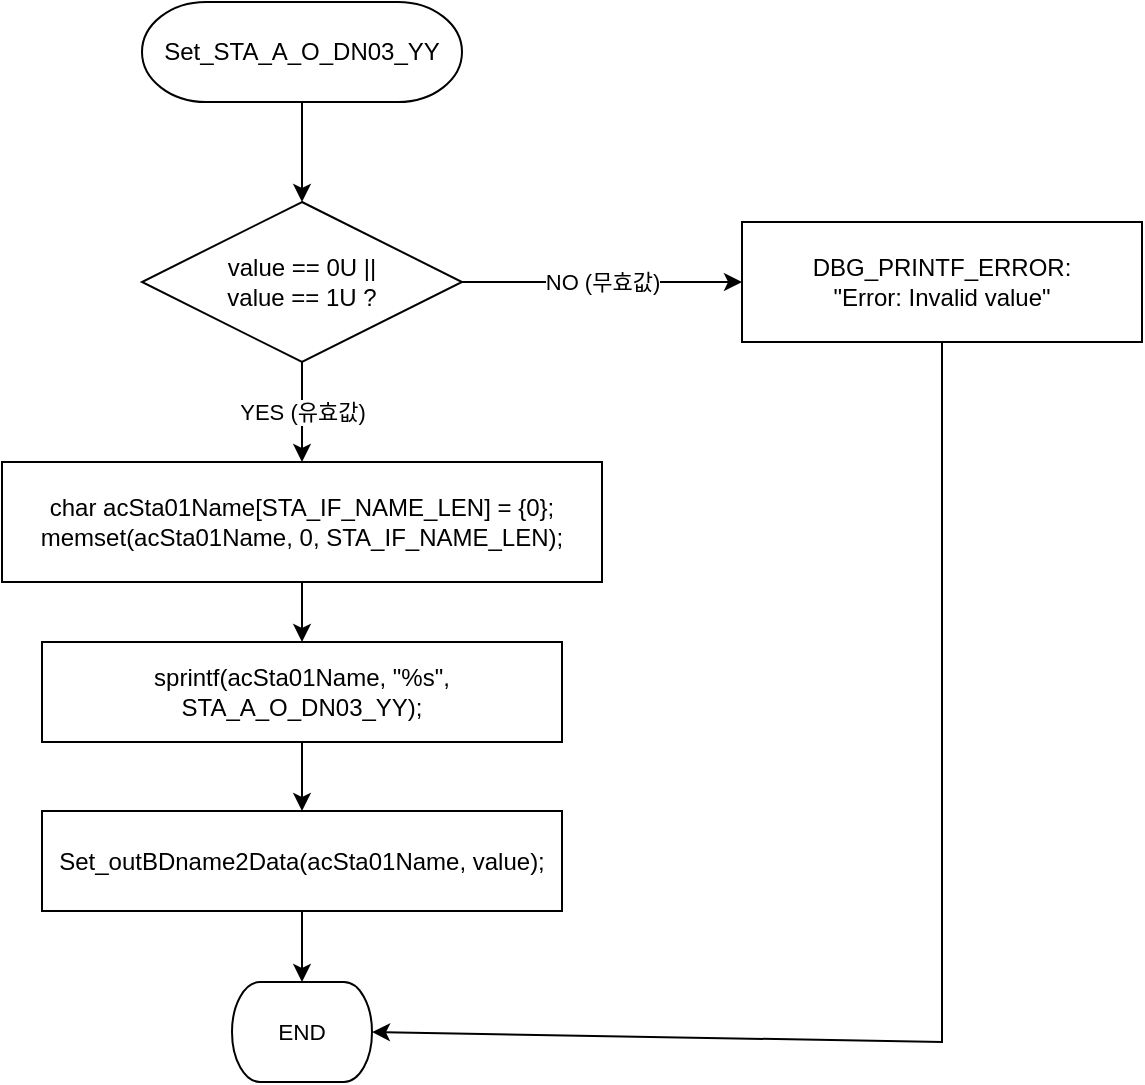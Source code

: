 <mxfile version="20.3.0" type="device" pages="10"><diagram id="JF5YSThCYbUpvrG5-Uv7" name="Set_STA_A_O_DN03_YY"><mxGraphModel dx="1209" dy="844" grid="1" gridSize="10" guides="1" tooltips="1" connect="1" arrows="1" fold="1" page="1" pageScale="1" pageWidth="827" pageHeight="1169" math="0" shadow="0"><root><mxCell id="0"/><mxCell id="1" parent="0"/><mxCell id="f1xVyxIP129kNt7CTUXv-2" value="value == 0U ||&#10;value == 1U ?" style="rhombus;whiteSpace=wrap;html=1;strokeWidth=1;fontStyle=0;fillColor=none;strokeColor=#000000;" vertex="1" parent="1"><mxGeometry x="340" y="280" width="160" height="80" as="geometry"/></mxCell><mxCell id="f1xVyxIP129kNt7CTUXv-3" value="char acSta01Name[STA_IF_NAME_LEN] = {0};&#10;memset(acSta01Name, 0, STA_IF_NAME_LEN);" style="rounded=0;whiteSpace=wrap;html=1;strokeWidth=1;fontStyle=0;fillColor=none;strokeColor=#000000;" vertex="1" parent="1"><mxGeometry x="270" y="410" width="300" height="60" as="geometry"/></mxCell><mxCell id="f1xVyxIP129kNt7CTUXv-4" value="sprintf(acSta01Name, &quot;%s&quot;, STA_A_O_DN03_YY);" style="rounded=0;whiteSpace=wrap;html=1;strokeWidth=1;fontStyle=0;fillColor=none;strokeColor=#000000;" vertex="1" parent="1"><mxGeometry x="290" y="500" width="260" height="50" as="geometry"/></mxCell><mxCell id="f1xVyxIP129kNt7CTUXv-5" value="Set_outBDname2Data(acSta01Name, value);" style="rounded=0;whiteSpace=wrap;html=1;strokeWidth=1;fontStyle=0;fillColor=none;strokeColor=#000000;" vertex="1" parent="1"><mxGeometry x="290" y="584.5" width="260" height="50" as="geometry"/></mxCell><mxCell id="f1xVyxIP129kNt7CTUXv-6" value="DBG_PRINTF_ERROR:&lt;br&gt;&quot;Error: Invalid value&quot;" style="rounded=0;whiteSpace=wrap;html=1;strokeWidth=1;fontStyle=0;fillColor=none;strokeColor=#000000;" vertex="1" parent="1"><mxGeometry x="640" y="290" width="200" height="60" as="geometry"/></mxCell><mxCell id="f1xVyxIP129kNt7CTUXv-8" value="" style="endArrow=classic;html=1;rounded=0;exitX=0.5;exitY=1;exitDx=0;exitDy=0;entryX=0.5;entryY=0;entryDx=0;entryDy=0;exitPerimeter=0;" edge="1" parent="1" source="f1xVyxIP129kNt7CTUXv-15" target="f1xVyxIP129kNt7CTUXv-2"><mxGeometry width="50" height="50" relative="1" as="geometry"><mxPoint x="420" y="240" as="sourcePoint"/><mxPoint x="420" y="280" as="targetPoint"/></mxGeometry></mxCell><mxCell id="f1xVyxIP129kNt7CTUXv-9" value="YES (유효값)" style="endArrow=classic;html=1;rounded=0;exitX=0.5;exitY=1;exitDx=0;exitDy=0;entryX=0.5;entryY=0;entryDx=0;entryDy=0;" edge="1" parent="1" source="f1xVyxIP129kNt7CTUXv-2" target="f1xVyxIP129kNt7CTUXv-3"><mxGeometry width="50" height="50" relative="1" as="geometry"><mxPoint x="420" y="360" as="sourcePoint"/><mxPoint x="420" y="400" as="targetPoint"/></mxGeometry></mxCell><mxCell id="f1xVyxIP129kNt7CTUXv-10" value="NO (무효값)" style="endArrow=classic;html=1;rounded=0;exitX=1;exitY=0.5;exitDx=0;exitDy=0;entryX=0;entryY=0.5;entryDx=0;entryDy=0;" edge="1" parent="1" source="f1xVyxIP129kNt7CTUXv-2" target="f1xVyxIP129kNt7CTUXv-6"><mxGeometry width="50" height="50" relative="1" as="geometry"><mxPoint x="500" y="320" as="sourcePoint"/><mxPoint x="620" y="440" as="targetPoint"/></mxGeometry></mxCell><mxCell id="f1xVyxIP129kNt7CTUXv-11" value="" style="endArrow=classic;html=1;rounded=0;exitX=0.5;exitY=1;exitDx=0;exitDy=0;entryX=0.5;entryY=0;entryDx=0;entryDy=0;" edge="1" parent="1" source="f1xVyxIP129kNt7CTUXv-3" target="f1xVyxIP129kNt7CTUXv-4"><mxGeometry width="50" height="50" relative="1" as="geometry"><mxPoint x="420" y="460" as="sourcePoint"/><mxPoint x="420" y="490" as="targetPoint"/></mxGeometry></mxCell><mxCell id="f1xVyxIP129kNt7CTUXv-12" value="" style="endArrow=classic;html=1;rounded=0;exitX=0.5;exitY=1;exitDx=0;exitDy=0;entryX=0.5;entryY=0;entryDx=0;entryDy=0;" edge="1" parent="1" source="f1xVyxIP129kNt7CTUXv-4" target="f1xVyxIP129kNt7CTUXv-5"><mxGeometry width="50" height="50" relative="1" as="geometry"><mxPoint x="420" y="540" as="sourcePoint"/><mxPoint x="420" y="570" as="targetPoint"/></mxGeometry></mxCell><mxCell id="f1xVyxIP129kNt7CTUXv-13" value="" style="endArrow=classic;html=1;rounded=0;exitX=0.5;exitY=1;exitDx=0;exitDy=0;entryX=0.5;entryY=0;entryDx=0;entryDy=0;entryPerimeter=0;" edge="1" parent="1" source="f1xVyxIP129kNt7CTUXv-5" target="f1xVyxIP129kNt7CTUXv-16"><mxGeometry width="50" height="50" relative="1" as="geometry"><mxPoint x="420" y="620" as="sourcePoint"/><mxPoint x="420" y="700" as="targetPoint"/></mxGeometry></mxCell><mxCell id="f1xVyxIP129kNt7CTUXv-14" value="" style="endArrow=classic;html=1;rounded=0;exitX=0.5;exitY=1;exitDx=0;exitDy=0;entryX=1;entryY=0.5;entryDx=0;entryDy=0;entryPerimeter=0;" edge="1" parent="1" source="f1xVyxIP129kNt7CTUXv-6" target="f1xVyxIP129kNt7CTUXv-16"><mxGeometry width="50" height="50" relative="1" as="geometry"><mxPoint x="720" y="480" as="sourcePoint"/><mxPoint x="463" y="725" as="targetPoint"/><Array as="points"><mxPoint x="740" y="700"/></Array></mxGeometry></mxCell><UserObject label="&lt;div style=&quot;&quot;&gt;Set_STA_A_O_DN03_YY&lt;br&gt;&lt;/div&gt;" tags="순서도" id="f1xVyxIP129kNt7CTUXv-15"><mxCell style="verticalAlign=middle;align=center;overflow=width;vsdxID=2;fillColor=#FFFFFF;gradientColor=none;shape=stencil(tVLLDsIgEPwajiQIMfFe638Qu22JCM2Ctv69kK0Rm9qDibeZndkXC1NV6PUATIoQ0V9gNE3smToyKY3rAU1MiKmaqar1CB36m2uIDzo7M7r6e64wUZ4UOUWKB9GdIH4irzWu8B42vRrPScNFXZzN+5mvl3qJXE8mcPRRR+Pdh2Y1dsBTE95a3c0TkBRGgKEIb6wg1/r+ssCXd/vLCgm8z9caa+n6pb48dwrRV1H1Ew==);strokeColor=#000000;spacingTop=-1;spacingBottom=-1;spacingLeft=-1;spacingRight=-1;points=[[0.5,1,0],[0.5,0,0],[0,0.5,0],[1,0.5,0]];labelBackgroundColor=none;rounded=0;html=1;whiteSpace=wrap;strokeWidth=1;fontStyle=0" vertex="1" parent="1"><mxGeometry x="340" y="180" width="160" height="50" as="geometry"/></mxCell></UserObject><UserObject label="&lt;div style=&quot;font-size: 1px&quot;&gt;&lt;font style=&quot;font-size:11.29px;font-family:Arial;color:#000000;direction:ltr;letter-spacing:0px;line-height:120%;opacity:1&quot;&gt;END&lt;br&gt;&lt;/font&gt;&lt;/div&gt;" tags="순서도" id="f1xVyxIP129kNt7CTUXv-16"><mxCell style="verticalAlign=middle;align=center;overflow=width;vsdxID=77;fillColor=#FFFFFF;gradientColor=none;shape=stencil(tVLLDsIgEPwajiQIMfFe638Qu22JCM2Ctv69kK0Rm9qDibeZndkXC1NV6PUATIoQ0V9gNE3smToyKY3rAU1MiKmaqar1CB36m2uIDzo7M7r6e64wUZ4UOUWKB9GdIH4irzWu8B42vRrPScNFXZzN+5mvl3qJXE8mcPRRR+Pdh2Y1dsBTE95a3c0TkBRGgKEIb6wg1/r+ssCXd/vLCgm8z9caa+n6pb48dwrRV1H1Ew==);strokeColor=#000000;spacingTop=-1;spacingBottom=-1;spacingLeft=-1;spacingRight=-1;points=[[0.5,1,0],[0.5,0,0],[0,0.5,0],[1,0.5,0]];labelBackgroundColor=none;rounded=0;html=1;whiteSpace=wrap;strokeWidth=1;fontStyle=0" vertex="1" parent="1"><mxGeometry x="385" y="670" width="70" height="50" as="geometry"/></mxCell></UserObject></root></mxGraphModel></diagram><diagram id="oPYdU1fEvKZYEJ65YJ72" name="Set_STA_A_O_DN03_Y"><mxGraphModel dx="1209" dy="844" grid="1" gridSize="10" guides="1" tooltips="1" connect="1" arrows="1" fold="1" page="1" pageScale="1" pageWidth="827" pageHeight="1169" math="0" shadow="0"><root><mxCell id="0"/><mxCell id="1" parent="0"/><mxCell id="u0XuXFEl-8J-Wf1ZH62R-1" value="value == 0U ||&#10;value == 1U ?" style="rhombus;whiteSpace=wrap;html=1;strokeWidth=1;fontStyle=0;fillColor=none;strokeColor=#000000;" vertex="1" parent="1"><mxGeometry x="390" y="220" width="160" height="80" as="geometry"/></mxCell><mxCell id="u0XuXFEl-8J-Wf1ZH62R-2" value="char acSta01Name[STA_IF_NAME_LEN] = {0};&#10;memset(acSta01Name, 0, STA_IF_NAME_LEN);" style="rounded=0;whiteSpace=wrap;html=1;strokeWidth=1;fontStyle=0;fillColor=none;strokeColor=#000000;" vertex="1" parent="1"><mxGeometry x="320" y="350" width="300" height="60" as="geometry"/></mxCell><mxCell id="u0XuXFEl-8J-Wf1ZH62R-3" value="sprintf(acSta01Name, &quot;%s&quot;, STA_A_O_DN03_Y);" style="rounded=0;whiteSpace=wrap;html=1;strokeWidth=1;fontStyle=0;fillColor=none;strokeColor=#000000;" vertex="1" parent="1"><mxGeometry x="340" y="440" width="260" height="50" as="geometry"/></mxCell><mxCell id="u0XuXFEl-8J-Wf1ZH62R-4" value="Set_outBDname2Data(acSta01Name, value);" style="rounded=0;whiteSpace=wrap;html=1;strokeWidth=1;fontStyle=0;fillColor=none;strokeColor=#000000;" vertex="1" parent="1"><mxGeometry x="340" y="524.5" width="260" height="50" as="geometry"/></mxCell><mxCell id="u0XuXFEl-8J-Wf1ZH62R-5" value="DBG_PRINTF_ERROR:&lt;br&gt;&quot;Error: Invalid value&quot;" style="rounded=0;whiteSpace=wrap;html=1;strokeWidth=1;fontStyle=0;fillColor=none;strokeColor=#000000;" vertex="1" parent="1"><mxGeometry x="690" y="230" width="200" height="60" as="geometry"/></mxCell><mxCell id="u0XuXFEl-8J-Wf1ZH62R-6" value="" style="endArrow=classic;html=1;rounded=0;exitX=0.5;exitY=1;exitDx=0;exitDy=0;entryX=0.5;entryY=0;entryDx=0;entryDy=0;exitPerimeter=0;" edge="1" parent="1" source="u0XuXFEl-8J-Wf1ZH62R-13" target="u0XuXFEl-8J-Wf1ZH62R-1"><mxGeometry width="50" height="50" relative="1" as="geometry"><mxPoint x="470" y="180" as="sourcePoint"/><mxPoint x="470" y="220" as="targetPoint"/></mxGeometry></mxCell><mxCell id="u0XuXFEl-8J-Wf1ZH62R-7" value="YES (유효값)" style="endArrow=classic;html=1;rounded=0;exitX=0.5;exitY=1;exitDx=0;exitDy=0;entryX=0.5;entryY=0;entryDx=0;entryDy=0;" edge="1" parent="1" source="u0XuXFEl-8J-Wf1ZH62R-1" target="u0XuXFEl-8J-Wf1ZH62R-2"><mxGeometry width="50" height="50" relative="1" as="geometry"><mxPoint x="470" y="300" as="sourcePoint"/><mxPoint x="470" y="340" as="targetPoint"/></mxGeometry></mxCell><mxCell id="u0XuXFEl-8J-Wf1ZH62R-8" value="NO (무효값)" style="endArrow=classic;html=1;rounded=0;exitX=1;exitY=0.5;exitDx=0;exitDy=0;entryX=0;entryY=0.5;entryDx=0;entryDy=0;" edge="1" parent="1" source="u0XuXFEl-8J-Wf1ZH62R-1" target="u0XuXFEl-8J-Wf1ZH62R-5"><mxGeometry width="50" height="50" relative="1" as="geometry"><mxPoint x="550" y="260" as="sourcePoint"/><mxPoint x="670" y="380" as="targetPoint"/></mxGeometry></mxCell><mxCell id="u0XuXFEl-8J-Wf1ZH62R-9" value="" style="endArrow=classic;html=1;rounded=0;exitX=0.5;exitY=1;exitDx=0;exitDy=0;entryX=0.5;entryY=0;entryDx=0;entryDy=0;" edge="1" parent="1" source="u0XuXFEl-8J-Wf1ZH62R-2" target="u0XuXFEl-8J-Wf1ZH62R-3"><mxGeometry width="50" height="50" relative="1" as="geometry"><mxPoint x="470" y="400" as="sourcePoint"/><mxPoint x="470" y="430" as="targetPoint"/></mxGeometry></mxCell><mxCell id="u0XuXFEl-8J-Wf1ZH62R-10" value="" style="endArrow=classic;html=1;rounded=0;exitX=0.5;exitY=1;exitDx=0;exitDy=0;entryX=0.5;entryY=0;entryDx=0;entryDy=0;" edge="1" parent="1" source="u0XuXFEl-8J-Wf1ZH62R-3" target="u0XuXFEl-8J-Wf1ZH62R-4"><mxGeometry width="50" height="50" relative="1" as="geometry"><mxPoint x="470" y="480" as="sourcePoint"/><mxPoint x="470" y="510" as="targetPoint"/></mxGeometry></mxCell><mxCell id="u0XuXFEl-8J-Wf1ZH62R-11" value="" style="endArrow=classic;html=1;rounded=0;exitX=0.5;exitY=1;exitDx=0;exitDy=0;entryX=0.5;entryY=0;entryDx=0;entryDy=0;entryPerimeter=0;" edge="1" parent="1" source="u0XuXFEl-8J-Wf1ZH62R-4" target="u0XuXFEl-8J-Wf1ZH62R-14"><mxGeometry width="50" height="50" relative="1" as="geometry"><mxPoint x="470" y="560" as="sourcePoint"/><mxPoint x="470" y="640" as="targetPoint"/></mxGeometry></mxCell><mxCell id="u0XuXFEl-8J-Wf1ZH62R-12" value="" style="endArrow=classic;html=1;rounded=0;exitX=0.5;exitY=1;exitDx=0;exitDy=0;entryX=1;entryY=0.5;entryDx=0;entryDy=0;entryPerimeter=0;" edge="1" parent="1" source="u0XuXFEl-8J-Wf1ZH62R-5" target="u0XuXFEl-8J-Wf1ZH62R-14"><mxGeometry width="50" height="50" relative="1" as="geometry"><mxPoint x="770" y="420" as="sourcePoint"/><mxPoint x="513" y="665" as="targetPoint"/><Array as="points"><mxPoint x="790" y="635"/></Array></mxGeometry></mxCell><UserObject label="&lt;div style=&quot;&quot;&gt;Set_STA_A_O_DN03_Y&lt;br&gt;&lt;/div&gt;" tags="순서도" id="u0XuXFEl-8J-Wf1ZH62R-13"><mxCell style="verticalAlign=middle;align=center;overflow=width;vsdxID=2;fillColor=#FFFFFF;gradientColor=none;shape=stencil(tVLLDsIgEPwajiQIMfFe638Qu22JCM2Ctv69kK0Rm9qDibeZndkXC1NV6PUATIoQ0V9gNE3smToyKY3rAU1MiKmaqar1CB36m2uIDzo7M7r6e64wUZ4UOUWKB9GdIH4irzWu8B42vRrPScNFXZzN+5mvl3qJXE8mcPRRR+Pdh2Y1dsBTE95a3c0TkBRGgKEIb6wg1/r+ssCXd/vLCgm8z9caa+n6pb48dwrRV1H1Ew==);strokeColor=#000000;spacingTop=-1;spacingBottom=-1;spacingLeft=-1;spacingRight=-1;points=[[0.5,1,0],[0.5,0,0],[0,0.5,0],[1,0.5,0]];labelBackgroundColor=none;rounded=0;html=1;whiteSpace=wrap;strokeWidth=1;fontStyle=0" vertex="1" parent="1"><mxGeometry x="390" y="120" width="160" height="50" as="geometry"/></mxCell></UserObject><UserObject label="&lt;div style=&quot;font-size: 1px&quot;&gt;&lt;font style=&quot;font-size:11.29px;font-family:Arial;color:#000000;direction:ltr;letter-spacing:0px;line-height:120%;opacity:1&quot;&gt;END&lt;br&gt;&lt;/font&gt;&lt;/div&gt;" tags="순서도" id="u0XuXFEl-8J-Wf1ZH62R-14"><mxCell style="verticalAlign=middle;align=center;overflow=width;vsdxID=77;fillColor=#FFFFFF;gradientColor=none;shape=stencil(tVLLDsIgEPwajiQIMfFe638Qu22JCM2Ctv69kK0Rm9qDibeZndkXC1NV6PUATIoQ0V9gNE3smToyKY3rAU1MiKmaqar1CB36m2uIDzo7M7r6e64wUZ4UOUWKB9GdIH4irzWu8B42vRrPScNFXZzN+5mvl3qJXE8mcPRRR+Pdh2Y1dsBTE95a3c0TkBRGgKEIb6wg1/r+ssCXd/vLCgm8z9caa+n6pb48dwrRV1H1Ew==);strokeColor=#000000;spacingTop=-1;spacingBottom=-1;spacingLeft=-1;spacingRight=-1;points=[[0.5,1,0],[0.5,0,0],[0,0.5,0],[1,0.5,0]];labelBackgroundColor=none;rounded=0;html=1;whiteSpace=wrap;strokeWidth=1;fontStyle=0" vertex="1" parent="1"><mxGeometry x="435" y="610" width="70" height="50" as="geometry"/></mxCell></UserObject></root></mxGraphModel></diagram><diagram id="S6QJZ-y6l4kDwOgqTUaI" name="Set_STA_A_O_DN03_YG_G"><mxGraphModel dx="1209" dy="844" grid="1" gridSize="10" guides="1" tooltips="1" connect="1" arrows="1" fold="1" page="1" pageScale="1" pageWidth="827" pageHeight="1169" math="0" shadow="0"><root><mxCell id="0"/><mxCell id="1" parent="0"/><mxCell id="85bWC6nyBNINhvtux-Ql-1" value="value == 0U ||&#10;value == 1U ?" style="rhombus;whiteSpace=wrap;html=1;strokeWidth=1;fontStyle=0;fillColor=none;strokeColor=#000000;" vertex="1" parent="1"><mxGeometry x="250" y="200" width="160" height="80" as="geometry"/></mxCell><mxCell id="85bWC6nyBNINhvtux-Ql-2" value="char acSta01Name[STA_IF_NAME_LEN] = {0};&#10;memset(acSta01Name, 0, STA_IF_NAME_LEN);" style="rounded=0;whiteSpace=wrap;html=1;strokeWidth=1;fontStyle=0;fillColor=none;strokeColor=#000000;" vertex="1" parent="1"><mxGeometry x="180" y="330" width="300" height="60" as="geometry"/></mxCell><mxCell id="85bWC6nyBNINhvtux-Ql-3" value="sprintf(acSta01Name, &quot;%s&quot;, STA_A_O_DN03_YG_G);" style="rounded=0;whiteSpace=wrap;html=1;strokeWidth=1;fontStyle=0;fillColor=none;strokeColor=#000000;" vertex="1" parent="1"><mxGeometry x="200" y="420" width="260" height="50" as="geometry"/></mxCell><mxCell id="85bWC6nyBNINhvtux-Ql-4" value="Set_outBDname2Data(acSta01Name, value);" style="rounded=0;whiteSpace=wrap;html=1;strokeWidth=1;fontStyle=0;fillColor=none;strokeColor=#000000;" vertex="1" parent="1"><mxGeometry x="200" y="504.5" width="260" height="50" as="geometry"/></mxCell><mxCell id="85bWC6nyBNINhvtux-Ql-5" value="DBG_PRINTF_ERROR:&lt;br&gt;&quot;Error: Invalid value&quot;" style="rounded=0;whiteSpace=wrap;html=1;strokeWidth=1;fontStyle=0;fillColor=none;strokeColor=#000000;" vertex="1" parent="1"><mxGeometry x="550" y="210" width="200" height="60" as="geometry"/></mxCell><mxCell id="85bWC6nyBNINhvtux-Ql-6" value="" style="endArrow=classic;html=1;rounded=0;exitX=0.5;exitY=1;exitDx=0;exitDy=0;entryX=0.5;entryY=0;entryDx=0;entryDy=0;exitPerimeter=0;" edge="1" parent="1" source="85bWC6nyBNINhvtux-Ql-13" target="85bWC6nyBNINhvtux-Ql-1"><mxGeometry width="50" height="50" relative="1" as="geometry"><mxPoint x="330" y="160" as="sourcePoint"/><mxPoint x="330" y="200" as="targetPoint"/></mxGeometry></mxCell><mxCell id="85bWC6nyBNINhvtux-Ql-7" value="YES (유효값)" style="endArrow=classic;html=1;rounded=0;exitX=0.5;exitY=1;exitDx=0;exitDy=0;entryX=0.5;entryY=0;entryDx=0;entryDy=0;" edge="1" parent="1" source="85bWC6nyBNINhvtux-Ql-1" target="85bWC6nyBNINhvtux-Ql-2"><mxGeometry width="50" height="50" relative="1" as="geometry"><mxPoint x="330" y="280" as="sourcePoint"/><mxPoint x="330" y="320" as="targetPoint"/></mxGeometry></mxCell><mxCell id="85bWC6nyBNINhvtux-Ql-8" value="NO (무효값)" style="endArrow=classic;html=1;rounded=0;exitX=1;exitY=0.5;exitDx=0;exitDy=0;entryX=0;entryY=0.5;entryDx=0;entryDy=0;" edge="1" parent="1" source="85bWC6nyBNINhvtux-Ql-1" target="85bWC6nyBNINhvtux-Ql-5"><mxGeometry width="50" height="50" relative="1" as="geometry"><mxPoint x="410" y="240" as="sourcePoint"/><mxPoint x="530" y="360" as="targetPoint"/></mxGeometry></mxCell><mxCell id="85bWC6nyBNINhvtux-Ql-9" value="" style="endArrow=classic;html=1;rounded=0;exitX=0.5;exitY=1;exitDx=0;exitDy=0;entryX=0.5;entryY=0;entryDx=0;entryDy=0;" edge="1" parent="1" source="85bWC6nyBNINhvtux-Ql-2" target="85bWC6nyBNINhvtux-Ql-3"><mxGeometry width="50" height="50" relative="1" as="geometry"><mxPoint x="330" y="380" as="sourcePoint"/><mxPoint x="330" y="410" as="targetPoint"/></mxGeometry></mxCell><mxCell id="85bWC6nyBNINhvtux-Ql-10" value="" style="endArrow=classic;html=1;rounded=0;exitX=0.5;exitY=1;exitDx=0;exitDy=0;entryX=0.5;entryY=0;entryDx=0;entryDy=0;" edge="1" parent="1" source="85bWC6nyBNINhvtux-Ql-3" target="85bWC6nyBNINhvtux-Ql-4"><mxGeometry width="50" height="50" relative="1" as="geometry"><mxPoint x="330" y="460" as="sourcePoint"/><mxPoint x="330" y="490" as="targetPoint"/></mxGeometry></mxCell><mxCell id="85bWC6nyBNINhvtux-Ql-11" value="" style="endArrow=classic;html=1;rounded=0;exitX=0.5;exitY=1;exitDx=0;exitDy=0;entryX=0.5;entryY=0;entryDx=0;entryDy=0;entryPerimeter=0;" edge="1" parent="1" source="85bWC6nyBNINhvtux-Ql-4" target="85bWC6nyBNINhvtux-Ql-14"><mxGeometry width="50" height="50" relative="1" as="geometry"><mxPoint x="330" y="540" as="sourcePoint"/><mxPoint x="330" y="620" as="targetPoint"/></mxGeometry></mxCell><mxCell id="85bWC6nyBNINhvtux-Ql-12" value="" style="endArrow=classic;html=1;rounded=0;exitX=0.5;exitY=1;exitDx=0;exitDy=0;entryX=1;entryY=0.5;entryDx=0;entryDy=0;entryPerimeter=0;" edge="1" parent="1" source="85bWC6nyBNINhvtux-Ql-5" target="85bWC6nyBNINhvtux-Ql-14"><mxGeometry width="50" height="50" relative="1" as="geometry"><mxPoint x="630" y="400" as="sourcePoint"/><mxPoint x="373" y="645" as="targetPoint"/><Array as="points"><mxPoint x="650" y="615"/></Array></mxGeometry></mxCell><UserObject label="&lt;div style=&quot;&quot;&gt;Set_STA_A_O_DN03_YG_G&lt;br&gt;&lt;/div&gt;" tags="순서도" id="85bWC6nyBNINhvtux-Ql-13"><mxCell style="verticalAlign=middle;align=center;overflow=width;vsdxID=2;fillColor=#FFFFFF;gradientColor=none;shape=stencil(tVLLDsIgEPwajiQIMfFe638Qu22JCM2Ctv69kK0Rm9qDibeZndkXC1NV6PUATIoQ0V9gNE3smToyKY3rAU1MiKmaqar1CB36m2uIDzo7M7r6e64wUZ4UOUWKB9GdIH4irzWu8B42vRrPScNFXZzN+5mvl3qJXE8mcPRRR+Pdh2Y1dsBTE95a3c0TkBRGgKEIb6wg1/r+ssCXd/vLCgm8z9caa+n6pb48dwrRV1H1Ew==);strokeColor=#000000;spacingTop=-1;spacingBottom=-1;spacingLeft=-1;spacingRight=-1;points=[[0.5,1,0],[0.5,0,0],[0,0.5,0],[1,0.5,0]];labelBackgroundColor=none;rounded=0;html=1;whiteSpace=wrap;strokeWidth=1;fontStyle=0" vertex="1" parent="1"><mxGeometry x="250" y="100" width="160" height="50" as="geometry"/></mxCell></UserObject><UserObject label="&lt;div style=&quot;font-size: 1px&quot;&gt;&lt;font style=&quot;font-size:11.29px;font-family:Arial;color:#000000;direction:ltr;letter-spacing:0px;line-height:120%;opacity:1&quot;&gt;END&lt;br&gt;&lt;/font&gt;&lt;/div&gt;" tags="순서도" id="85bWC6nyBNINhvtux-Ql-14"><mxCell style="verticalAlign=middle;align=center;overflow=width;vsdxID=77;fillColor=#FFFFFF;gradientColor=none;shape=stencil(tVLLDsIgEPwajiQIMfFe638Qu22JCM2Ctv69kK0Rm9qDibeZndkXC1NV6PUATIoQ0V9gNE3smToyKY3rAU1MiKmaqar1CB36m2uIDzo7M7r6e64wUZ4UOUWKB9GdIH4irzWu8B42vRrPScNFXZzN+5mvl3qJXE8mcPRRR+Pdh2Y1dsBTE95a3c0TkBRGgKEIb6wg1/r+ssCXd/vLCgm8z9caa+n6pb48dwrRV1H1Ew==);strokeColor=#000000;spacingTop=-1;spacingBottom=-1;spacingLeft=-1;spacingRight=-1;points=[[0.5,1,0],[0.5,0,0],[0,0.5,0],[1,0.5,0]];labelBackgroundColor=none;rounded=0;html=1;whiteSpace=wrap;strokeWidth=1;fontStyle=0" vertex="1" parent="1"><mxGeometry x="295" y="590" width="70" height="50" as="geometry"/></mxCell></UserObject></root></mxGraphModel></diagram><diagram id="xHM7be4VX_JS99prhQyD" name="Set_STA_A_O_UP_CPT"><mxGraphModel dx="1209" dy="844" grid="1" gridSize="10" guides="1" tooltips="1" connect="1" arrows="1" fold="1" page="1" pageScale="1" pageWidth="827" pageHeight="1169" math="0" shadow="0"><root><mxCell id="0"/><mxCell id="1" parent="0"/><mxCell id="QROKM9u_oSmDI9PUyruJ-1" value="value == 0U ||&#10;value == 1U ?" style="rhombus;whiteSpace=wrap;html=1;strokeWidth=1;fontStyle=0;fillColor=none;strokeColor=#000000;" vertex="1" parent="1"><mxGeometry x="310" y="210" width="160" height="80" as="geometry"/></mxCell><mxCell id="QROKM9u_oSmDI9PUyruJ-2" value="char acSta01Name[STA_IF_NAME_LEN] = {0};&#10;memset(acSta01Name, 0, STA_IF_NAME_LEN);" style="rounded=0;whiteSpace=wrap;html=1;strokeWidth=1;fontStyle=0;fillColor=none;strokeColor=#000000;" vertex="1" parent="1"><mxGeometry x="240" y="340" width="300" height="60" as="geometry"/></mxCell><mxCell id="QROKM9u_oSmDI9PUyruJ-3" value="sprintf(acSta01Name, &quot;%s&quot;, STA_A_O_UP_CPT);" style="rounded=0;whiteSpace=wrap;html=1;strokeWidth=1;fontStyle=0;fillColor=none;strokeColor=#000000;" vertex="1" parent="1"><mxGeometry x="260" y="430" width="260" height="50" as="geometry"/></mxCell><mxCell id="QROKM9u_oSmDI9PUyruJ-4" value="Set_outBDname2Data(acSta01Name, value);" style="rounded=0;whiteSpace=wrap;html=1;strokeWidth=1;fontStyle=0;fillColor=none;strokeColor=#000000;" vertex="1" parent="1"><mxGeometry x="260" y="514.5" width="260" height="50" as="geometry"/></mxCell><mxCell id="QROKM9u_oSmDI9PUyruJ-5" value="DBG_PRINTF_ERROR:&lt;br&gt;&quot;Error: Invalid value&quot;" style="rounded=0;whiteSpace=wrap;html=1;strokeWidth=1;fontStyle=0;fillColor=none;strokeColor=#000000;" vertex="1" parent="1"><mxGeometry x="610" y="220" width="200" height="60" as="geometry"/></mxCell><mxCell id="QROKM9u_oSmDI9PUyruJ-6" value="" style="endArrow=classic;html=1;rounded=0;exitX=0.5;exitY=1;exitDx=0;exitDy=0;entryX=0.5;entryY=0;entryDx=0;entryDy=0;exitPerimeter=0;" edge="1" parent="1" source="QROKM9u_oSmDI9PUyruJ-13" target="QROKM9u_oSmDI9PUyruJ-1"><mxGeometry width="50" height="50" relative="1" as="geometry"><mxPoint x="390" y="170" as="sourcePoint"/><mxPoint x="390" y="210" as="targetPoint"/></mxGeometry></mxCell><mxCell id="QROKM9u_oSmDI9PUyruJ-7" value="YES (유효값)" style="endArrow=classic;html=1;rounded=0;exitX=0.5;exitY=1;exitDx=0;exitDy=0;entryX=0.5;entryY=0;entryDx=0;entryDy=0;" edge="1" parent="1" source="QROKM9u_oSmDI9PUyruJ-1" target="QROKM9u_oSmDI9PUyruJ-2"><mxGeometry width="50" height="50" relative="1" as="geometry"><mxPoint x="390" y="290" as="sourcePoint"/><mxPoint x="390" y="330" as="targetPoint"/></mxGeometry></mxCell><mxCell id="QROKM9u_oSmDI9PUyruJ-8" value="NO (무효값)" style="endArrow=classic;html=1;rounded=0;exitX=1;exitY=0.5;exitDx=0;exitDy=0;entryX=0;entryY=0.5;entryDx=0;entryDy=0;" edge="1" parent="1" source="QROKM9u_oSmDI9PUyruJ-1" target="QROKM9u_oSmDI9PUyruJ-5"><mxGeometry width="50" height="50" relative="1" as="geometry"><mxPoint x="470" y="250" as="sourcePoint"/><mxPoint x="590" y="370" as="targetPoint"/></mxGeometry></mxCell><mxCell id="QROKM9u_oSmDI9PUyruJ-9" value="" style="endArrow=classic;html=1;rounded=0;exitX=0.5;exitY=1;exitDx=0;exitDy=0;entryX=0.5;entryY=0;entryDx=0;entryDy=0;" edge="1" parent="1" source="QROKM9u_oSmDI9PUyruJ-2" target="QROKM9u_oSmDI9PUyruJ-3"><mxGeometry width="50" height="50" relative="1" as="geometry"><mxPoint x="390" y="390" as="sourcePoint"/><mxPoint x="390" y="420" as="targetPoint"/></mxGeometry></mxCell><mxCell id="QROKM9u_oSmDI9PUyruJ-10" value="" style="endArrow=classic;html=1;rounded=0;exitX=0.5;exitY=1;exitDx=0;exitDy=0;entryX=0.5;entryY=0;entryDx=0;entryDy=0;" edge="1" parent="1" source="QROKM9u_oSmDI9PUyruJ-3" target="QROKM9u_oSmDI9PUyruJ-4"><mxGeometry width="50" height="50" relative="1" as="geometry"><mxPoint x="390" y="470" as="sourcePoint"/><mxPoint x="390" y="500" as="targetPoint"/></mxGeometry></mxCell><mxCell id="QROKM9u_oSmDI9PUyruJ-11" value="" style="endArrow=classic;html=1;rounded=0;exitX=0.5;exitY=1;exitDx=0;exitDy=0;entryX=0.5;entryY=0;entryDx=0;entryDy=0;entryPerimeter=0;" edge="1" parent="1" source="QROKM9u_oSmDI9PUyruJ-4" target="QROKM9u_oSmDI9PUyruJ-14"><mxGeometry width="50" height="50" relative="1" as="geometry"><mxPoint x="390" y="550" as="sourcePoint"/><mxPoint x="390" y="630" as="targetPoint"/></mxGeometry></mxCell><mxCell id="QROKM9u_oSmDI9PUyruJ-12" value="" style="endArrow=classic;html=1;rounded=0;exitX=0.5;exitY=1;exitDx=0;exitDy=0;entryX=1;entryY=0.5;entryDx=0;entryDy=0;entryPerimeter=0;" edge="1" parent="1" source="QROKM9u_oSmDI9PUyruJ-5" target="QROKM9u_oSmDI9PUyruJ-14"><mxGeometry width="50" height="50" relative="1" as="geometry"><mxPoint x="690" y="410" as="sourcePoint"/><mxPoint x="433" y="655" as="targetPoint"/><Array as="points"><mxPoint x="710" y="625"/></Array></mxGeometry></mxCell><UserObject label="&lt;div style=&quot;&quot;&gt;Set_STA_A_O_UP_CPT&lt;br&gt;&lt;/div&gt;" tags="순서도" id="QROKM9u_oSmDI9PUyruJ-13"><mxCell style="verticalAlign=middle;align=center;overflow=width;vsdxID=2;fillColor=#FFFFFF;gradientColor=none;shape=stencil(tVLLDsIgEPwajiQIMfFe638Qu22JCM2Ctv69kK0Rm9qDibeZndkXC1NV6PUATIoQ0V9gNE3smToyKY3rAU1MiKmaqar1CB36m2uIDzo7M7r6e64wUZ4UOUWKB9GdIH4irzWu8B42vRrPScNFXZzN+5mvl3qJXE8mcPRRR+Pdh2Y1dsBTE95a3c0TkBRGgKEIb6wg1/r+ssCXd/vLCgm8z9caa+n6pb48dwrRV1H1Ew==);strokeColor=#000000;spacingTop=-1;spacingBottom=-1;spacingLeft=-1;spacingRight=-1;points=[[0.5,1,0],[0.5,0,0],[0,0.5,0],[1,0.5,0]];labelBackgroundColor=none;rounded=0;html=1;whiteSpace=wrap;strokeWidth=1;fontStyle=0" vertex="1" parent="1"><mxGeometry x="310" y="110" width="160" height="50" as="geometry"/></mxCell></UserObject><UserObject label="&lt;div style=&quot;font-size: 1px&quot;&gt;&lt;font style=&quot;font-size:11.29px;font-family:Arial;color:#000000;direction:ltr;letter-spacing:0px;line-height:120%;opacity:1&quot;&gt;END&lt;br&gt;&lt;/font&gt;&lt;/div&gt;" tags="순서도" id="QROKM9u_oSmDI9PUyruJ-14"><mxCell style="verticalAlign=middle;align=center;overflow=width;vsdxID=77;fillColor=#FFFFFF;gradientColor=none;shape=stencil(tVLLDsIgEPwajiQIMfFe638Qu22JCM2Ctv69kK0Rm9qDibeZndkXC1NV6PUATIoQ0V9gNE3smToyKY3rAU1MiKmaqar1CB36m2uIDzo7M7r6e64wUZ4UOUWKB9GdIH4irzWu8B42vRrPScNFXZzN+5mvl3qJXE8mcPRRR+Pdh2Y1dsBTE95a3c0TkBRGgKEIb6wg1/r+ssCXd/vLCgm8z9caa+n6pb48dwrRV1H1Ew==);strokeColor=#000000;spacingTop=-1;spacingBottom=-1;spacingLeft=-1;spacingRight=-1;points=[[0.5,1,0],[0.5,0,0],[0,0.5,0],[1,0.5,0]];labelBackgroundColor=none;rounded=0;html=1;whiteSpace=wrap;strokeWidth=1;fontStyle=0" vertex="1" parent="1"><mxGeometry x="355" y="600" width="70" height="50" as="geometry"/></mxCell></UserObject></root></mxGraphModel></diagram><diagram id="yql6t0lIuLbYN4sU_c1g" name="Set_STA_A_O_UP_ECPT"><mxGraphModel dx="1209" dy="844" grid="1" gridSize="10" guides="1" tooltips="1" connect="1" arrows="1" fold="1" page="1" pageScale="1" pageWidth="827" pageHeight="1169" math="0" shadow="0"><root><mxCell id="0"/><mxCell id="1" parent="0"/><mxCell id="TVYPLZcH1iy-PH7Zplcz-1" value="value == 0U ||&#10;value == 1U ?" style="rhombus;whiteSpace=wrap;html=1;strokeWidth=1;fontStyle=0;fillColor=none;strokeColor=#000000;" vertex="1" parent="1"><mxGeometry x="360" y="230" width="160" height="80" as="geometry"/></mxCell><mxCell id="TVYPLZcH1iy-PH7Zplcz-2" value="char acSta01Name[STA_IF_NAME_LEN] = {0};&#10;memset(acSta01Name, 0, STA_IF_NAME_LEN);" style="rounded=0;whiteSpace=wrap;html=1;strokeWidth=1;fontStyle=0;fillColor=none;strokeColor=#000000;" vertex="1" parent="1"><mxGeometry x="290" y="360" width="300" height="60" as="geometry"/></mxCell><mxCell id="TVYPLZcH1iy-PH7Zplcz-3" value="sprintf(acSta01Name, &quot;%s&quot;, STA_A_O_UP_ECPT);" style="rounded=0;whiteSpace=wrap;html=1;strokeWidth=1;fontStyle=0;fillColor=none;strokeColor=#000000;" vertex="1" parent="1"><mxGeometry x="310" y="450" width="260" height="50" as="geometry"/></mxCell><mxCell id="TVYPLZcH1iy-PH7Zplcz-4" value="Set_outBDname2Data(acSta01Name, value);" style="rounded=0;whiteSpace=wrap;html=1;strokeWidth=1;fontStyle=0;fillColor=none;strokeColor=#000000;" vertex="1" parent="1"><mxGeometry x="310" y="534.5" width="260" height="50" as="geometry"/></mxCell><mxCell id="TVYPLZcH1iy-PH7Zplcz-5" value="DBG_PRINTF_ERROR:&lt;br&gt;&quot;Error: Invalid value&quot;" style="rounded=0;whiteSpace=wrap;html=1;strokeWidth=1;fontStyle=0;fillColor=none;strokeColor=#000000;" vertex="1" parent="1"><mxGeometry x="660" y="240" width="200" height="60" as="geometry"/></mxCell><mxCell id="TVYPLZcH1iy-PH7Zplcz-6" value="" style="endArrow=classic;html=1;rounded=0;exitX=0.5;exitY=1;exitDx=0;exitDy=0;entryX=0.5;entryY=0;entryDx=0;entryDy=0;exitPerimeter=0;" edge="1" parent="1" source="TVYPLZcH1iy-PH7Zplcz-13" target="TVYPLZcH1iy-PH7Zplcz-1"><mxGeometry width="50" height="50" relative="1" as="geometry"><mxPoint x="440" y="190" as="sourcePoint"/><mxPoint x="440" y="230" as="targetPoint"/></mxGeometry></mxCell><mxCell id="TVYPLZcH1iy-PH7Zplcz-7" value="YES (유효값)" style="endArrow=classic;html=1;rounded=0;exitX=0.5;exitY=1;exitDx=0;exitDy=0;entryX=0.5;entryY=0;entryDx=0;entryDy=0;" edge="1" parent="1" source="TVYPLZcH1iy-PH7Zplcz-1" target="TVYPLZcH1iy-PH7Zplcz-2"><mxGeometry width="50" height="50" relative="1" as="geometry"><mxPoint x="440" y="310" as="sourcePoint"/><mxPoint x="440" y="350" as="targetPoint"/></mxGeometry></mxCell><mxCell id="TVYPLZcH1iy-PH7Zplcz-8" value="NO (무효값)" style="endArrow=classic;html=1;rounded=0;exitX=1;exitY=0.5;exitDx=0;exitDy=0;entryX=0;entryY=0.5;entryDx=0;entryDy=0;" edge="1" parent="1" source="TVYPLZcH1iy-PH7Zplcz-1" target="TVYPLZcH1iy-PH7Zplcz-5"><mxGeometry width="50" height="50" relative="1" as="geometry"><mxPoint x="520" y="270" as="sourcePoint"/><mxPoint x="640" y="390" as="targetPoint"/></mxGeometry></mxCell><mxCell id="TVYPLZcH1iy-PH7Zplcz-9" value="" style="endArrow=classic;html=1;rounded=0;exitX=0.5;exitY=1;exitDx=0;exitDy=0;entryX=0.5;entryY=0;entryDx=0;entryDy=0;" edge="1" parent="1" source="TVYPLZcH1iy-PH7Zplcz-2" target="TVYPLZcH1iy-PH7Zplcz-3"><mxGeometry width="50" height="50" relative="1" as="geometry"><mxPoint x="440" y="410" as="sourcePoint"/><mxPoint x="440" y="440" as="targetPoint"/></mxGeometry></mxCell><mxCell id="TVYPLZcH1iy-PH7Zplcz-10" value="" style="endArrow=classic;html=1;rounded=0;exitX=0.5;exitY=1;exitDx=0;exitDy=0;entryX=0.5;entryY=0;entryDx=0;entryDy=0;" edge="1" parent="1" source="TVYPLZcH1iy-PH7Zplcz-3" target="TVYPLZcH1iy-PH7Zplcz-4"><mxGeometry width="50" height="50" relative="1" as="geometry"><mxPoint x="440" y="490" as="sourcePoint"/><mxPoint x="440" y="520" as="targetPoint"/></mxGeometry></mxCell><mxCell id="TVYPLZcH1iy-PH7Zplcz-11" value="" style="endArrow=classic;html=1;rounded=0;exitX=0.5;exitY=1;exitDx=0;exitDy=0;entryX=0.5;entryY=0;entryDx=0;entryDy=0;entryPerimeter=0;" edge="1" parent="1" source="TVYPLZcH1iy-PH7Zplcz-4" target="TVYPLZcH1iy-PH7Zplcz-14"><mxGeometry width="50" height="50" relative="1" as="geometry"><mxPoint x="440" y="570" as="sourcePoint"/><mxPoint x="440" y="650" as="targetPoint"/></mxGeometry></mxCell><mxCell id="TVYPLZcH1iy-PH7Zplcz-12" value="" style="endArrow=classic;html=1;rounded=0;exitX=0.5;exitY=1;exitDx=0;exitDy=0;entryX=1;entryY=0.5;entryDx=0;entryDy=0;entryPerimeter=0;" edge="1" parent="1" source="TVYPLZcH1iy-PH7Zplcz-5" target="TVYPLZcH1iy-PH7Zplcz-14"><mxGeometry width="50" height="50" relative="1" as="geometry"><mxPoint x="740" y="430" as="sourcePoint"/><mxPoint x="483" y="675" as="targetPoint"/><Array as="points"><mxPoint x="760" y="645"/></Array></mxGeometry></mxCell><UserObject label="&lt;div style=&quot;&quot;&gt;Set_STA_A_O_UP_ECPT&lt;br&gt;&lt;/div&gt;" tags="순서도" id="TVYPLZcH1iy-PH7Zplcz-13"><mxCell style="verticalAlign=middle;align=center;overflow=width;vsdxID=2;fillColor=#FFFFFF;gradientColor=none;shape=stencil(tVLLDsIgEPwajiQIMfFe638Qu22JCM2Ctv69kK0Rm9qDibeZndkXC1NV6PUATIoQ0V9gNE3smToyKY3rAU1MiKmaqar1CB36m2uIDzo7M7r6e64wUZ4UOUWKB9GdIH4irzWu8B42vRrPScNFXZzN+5mvl3qJXE8mcPRRR+Pdh2Y1dsBTE95a3c0TkBRGgKEIb6wg1/r+ssCXd/vLCgm8z9caa+n6pb48dwrRV1H1Ew==);strokeColor=#000000;spacingTop=-1;spacingBottom=-1;spacingLeft=-1;spacingRight=-1;points=[[0.5,1,0],[0.5,0,0],[0,0.5,0],[1,0.5,0]];labelBackgroundColor=none;rounded=0;html=1;whiteSpace=wrap;strokeWidth=1;fontStyle=0" vertex="1" parent="1"><mxGeometry x="360" y="130" width="160" height="50" as="geometry"/></mxCell></UserObject><UserObject label="&lt;div style=&quot;font-size: 1px&quot;&gt;&lt;font style=&quot;font-size:11.29px;font-family:Arial;color:#000000;direction:ltr;letter-spacing:0px;line-height:120%;opacity:1&quot;&gt;END&lt;br&gt;&lt;/font&gt;&lt;/div&gt;" tags="순서도" id="TVYPLZcH1iy-PH7Zplcz-14"><mxCell style="verticalAlign=middle;align=center;overflow=width;vsdxID=77;fillColor=#FFFFFF;gradientColor=none;shape=stencil(tVLLDsIgEPwajiQIMfFe638Qu22JCM2Ctv69kK0Rm9qDibeZndkXC1NV6PUATIoQ0V9gNE3smToyKY3rAU1MiKmaqar1CB36m2uIDzo7M7r6e64wUZ4UOUWKB9GdIH4irzWu8B42vRrPScNFXZzN+5mvl3qJXE8mcPRRR+Pdh2Y1dsBTE95a3c0TkBRGgKEIb6wg1/r+ssCXd/vLCgm8z9caa+n6pb48dwrRV1H1Ew==);strokeColor=#000000;spacingTop=-1;spacingBottom=-1;spacingLeft=-1;spacingRight=-1;points=[[0.5,1,0],[0.5,0,0],[0,0.5,0],[1,0.5,0]];labelBackgroundColor=none;rounded=0;html=1;whiteSpace=wrap;strokeWidth=1;fontStyle=0" vertex="1" parent="1"><mxGeometry x="405" y="620" width="70" height="50" as="geometry"/></mxCell></UserObject></root></mxGraphModel></diagram><diagram id="vwFspjP2859jaaSJvsfK" name="Set_STA_A_O_EHUPZR"><mxGraphModel dx="1209" dy="844" grid="1" gridSize="10" guides="1" tooltips="1" connect="1" arrows="1" fold="1" page="1" pageScale="1" pageWidth="827" pageHeight="1169" math="0" shadow="0"><root><mxCell id="0"/><mxCell id="1" parent="0"/><mxCell id="pw39aWz_MJEsyZsKzmx2-1" value="value == 0U ||&#10;value == 1U ?" style="rhombus;whiteSpace=wrap;html=1;strokeWidth=1;fontStyle=0;fillColor=none;strokeColor=#000000;" vertex="1" parent="1"><mxGeometry x="290" y="240" width="160" height="80" as="geometry"/></mxCell><mxCell id="pw39aWz_MJEsyZsKzmx2-2" value="char acSta01Name[STA_IF_NAME_LEN] = {0};&#10;memset(acSta01Name, 0, STA_IF_NAME_LEN);" style="rounded=0;whiteSpace=wrap;html=1;strokeWidth=1;fontStyle=0;fillColor=none;strokeColor=#000000;" vertex="1" parent="1"><mxGeometry x="220" y="370" width="300" height="60" as="geometry"/></mxCell><mxCell id="pw39aWz_MJEsyZsKzmx2-3" value="sprintf(acSta01Name, &quot;%s&quot;, STA_A_O_EHUPZR);" style="rounded=0;whiteSpace=wrap;html=1;strokeWidth=1;fontStyle=0;fillColor=none;strokeColor=#000000;" vertex="1" parent="1"><mxGeometry x="240" y="460" width="260" height="50" as="geometry"/></mxCell><mxCell id="pw39aWz_MJEsyZsKzmx2-4" value="Set_outBDname2Data(acSta01Name, value);" style="rounded=0;whiteSpace=wrap;html=1;strokeWidth=1;fontStyle=0;fillColor=none;strokeColor=#000000;" vertex="1" parent="1"><mxGeometry x="240" y="544.5" width="260" height="50" as="geometry"/></mxCell><mxCell id="pw39aWz_MJEsyZsKzmx2-5" value="DBG_PRINTF_ERROR:&lt;br&gt;&quot;Error: Invalid value&quot;" style="rounded=0;whiteSpace=wrap;html=1;strokeWidth=1;fontStyle=0;fillColor=none;strokeColor=#000000;" vertex="1" parent="1"><mxGeometry x="590" y="250" width="200" height="60" as="geometry"/></mxCell><mxCell id="pw39aWz_MJEsyZsKzmx2-6" value="" style="endArrow=classic;html=1;rounded=0;exitX=0.5;exitY=1;exitDx=0;exitDy=0;entryX=0.5;entryY=0;entryDx=0;entryDy=0;exitPerimeter=0;" edge="1" parent="1" source="pw39aWz_MJEsyZsKzmx2-13" target="pw39aWz_MJEsyZsKzmx2-1"><mxGeometry width="50" height="50" relative="1" as="geometry"><mxPoint x="370" y="200" as="sourcePoint"/><mxPoint x="370" y="240" as="targetPoint"/></mxGeometry></mxCell><mxCell id="pw39aWz_MJEsyZsKzmx2-7" value="YES (유효값)" style="endArrow=classic;html=1;rounded=0;exitX=0.5;exitY=1;exitDx=0;exitDy=0;entryX=0.5;entryY=0;entryDx=0;entryDy=0;" edge="1" parent="1" source="pw39aWz_MJEsyZsKzmx2-1" target="pw39aWz_MJEsyZsKzmx2-2"><mxGeometry width="50" height="50" relative="1" as="geometry"><mxPoint x="370" y="320" as="sourcePoint"/><mxPoint x="370" y="360" as="targetPoint"/></mxGeometry></mxCell><mxCell id="pw39aWz_MJEsyZsKzmx2-8" value="NO (무효값)" style="endArrow=classic;html=1;rounded=0;exitX=1;exitY=0.5;exitDx=0;exitDy=0;entryX=0;entryY=0.5;entryDx=0;entryDy=0;" edge="1" parent="1" source="pw39aWz_MJEsyZsKzmx2-1" target="pw39aWz_MJEsyZsKzmx2-5"><mxGeometry width="50" height="50" relative="1" as="geometry"><mxPoint x="450" y="280" as="sourcePoint"/><mxPoint x="570" y="400" as="targetPoint"/></mxGeometry></mxCell><mxCell id="pw39aWz_MJEsyZsKzmx2-9" value="" style="endArrow=classic;html=1;rounded=0;exitX=0.5;exitY=1;exitDx=0;exitDy=0;entryX=0.5;entryY=0;entryDx=0;entryDy=0;" edge="1" parent="1" source="pw39aWz_MJEsyZsKzmx2-2" target="pw39aWz_MJEsyZsKzmx2-3"><mxGeometry width="50" height="50" relative="1" as="geometry"><mxPoint x="370" y="420" as="sourcePoint"/><mxPoint x="370" y="450" as="targetPoint"/></mxGeometry></mxCell><mxCell id="pw39aWz_MJEsyZsKzmx2-10" value="" style="endArrow=classic;html=1;rounded=0;exitX=0.5;exitY=1;exitDx=0;exitDy=0;entryX=0.5;entryY=0;entryDx=0;entryDy=0;" edge="1" parent="1" source="pw39aWz_MJEsyZsKzmx2-3" target="pw39aWz_MJEsyZsKzmx2-4"><mxGeometry width="50" height="50" relative="1" as="geometry"><mxPoint x="370" y="500" as="sourcePoint"/><mxPoint x="370" y="530" as="targetPoint"/></mxGeometry></mxCell><mxCell id="pw39aWz_MJEsyZsKzmx2-11" value="" style="endArrow=classic;html=1;rounded=0;exitX=0.5;exitY=1;exitDx=0;exitDy=0;entryX=0.5;entryY=0;entryDx=0;entryDy=0;entryPerimeter=0;" edge="1" parent="1" source="pw39aWz_MJEsyZsKzmx2-4" target="pw39aWz_MJEsyZsKzmx2-14"><mxGeometry width="50" height="50" relative="1" as="geometry"><mxPoint x="370" y="580" as="sourcePoint"/><mxPoint x="370" y="660" as="targetPoint"/></mxGeometry></mxCell><mxCell id="pw39aWz_MJEsyZsKzmx2-12" value="" style="endArrow=classic;html=1;rounded=0;exitX=0.5;exitY=1;exitDx=0;exitDy=0;entryX=1;entryY=0.5;entryDx=0;entryDy=0;entryPerimeter=0;" edge="1" parent="1" source="pw39aWz_MJEsyZsKzmx2-5" target="pw39aWz_MJEsyZsKzmx2-14"><mxGeometry width="50" height="50" relative="1" as="geometry"><mxPoint x="670" y="440" as="sourcePoint"/><mxPoint x="413" y="685" as="targetPoint"/><Array as="points"><mxPoint x="690" y="655"/></Array></mxGeometry></mxCell><UserObject label="&lt;div style=&quot;&quot;&gt;Set_STA_A_O_EHUPZR&lt;br&gt;&lt;/div&gt;" tags="순서도" id="pw39aWz_MJEsyZsKzmx2-13"><mxCell style="verticalAlign=middle;align=center;overflow=width;vsdxID=2;fillColor=#FFFFFF;gradientColor=none;shape=stencil(tVLLDsIgEPwajiQIMfFe638Qu22JCM2Ctv69kK0Rm9qDibeZndkXC1NV6PUATIoQ0V9gNE3smToyKY3rAU1MiKmaqar1CB36m2uIDzo7M7r6e64wUZ4UOUWKB9GdIH4irzWu8B42vRrPScNFXZzN+5mvl3qJXE8mcPRRR+Pdh2Y1dsBTE95a3c0TkBRGgKEIb6wg1/r+ssCXd/vLCgm8z9caa+n6pb48dwrRV1H1Ew==);strokeColor=#000000;spacingTop=-1;spacingBottom=-1;spacingLeft=-1;spacingRight=-1;points=[[0.5,1,0],[0.5,0,0],[0,0.5,0],[1,0.5,0]];labelBackgroundColor=none;rounded=0;html=1;whiteSpace=wrap;strokeWidth=1;fontStyle=0" vertex="1" parent="1"><mxGeometry x="290" y="140" width="160" height="50" as="geometry"/></mxCell></UserObject><UserObject label="&lt;div style=&quot;font-size: 1px&quot;&gt;&lt;font style=&quot;font-size:11.29px;font-family:Arial;color:#000000;direction:ltr;letter-spacing:0px;line-height:120%;opacity:1&quot;&gt;END&lt;br&gt;&lt;/font&gt;&lt;/div&gt;" tags="순서도" id="pw39aWz_MJEsyZsKzmx2-14"><mxCell style="verticalAlign=middle;align=center;overflow=width;vsdxID=77;fillColor=#FFFFFF;gradientColor=none;shape=stencil(tVLLDsIgEPwajiQIMfFe638Qu22JCM2Ctv69kK0Rm9qDibeZndkXC1NV6PUATIoQ0V9gNE3smToyKY3rAU1MiKmaqar1CB36m2uIDzo7M7r6e64wUZ4UOUWKB9GdIH4irzWu8B42vRrPScNFXZzN+5mvl3qJXE8mcPRRR+Pdh2Y1dsBTE95a3c0TkBRGgKEIb6wg1/r+ssCXd/vLCgm8z9caa+n6pb48dwrRV1H1Ew==);strokeColor=#000000;spacingTop=-1;spacingBottom=-1;spacingLeft=-1;spacingRight=-1;points=[[0.5,1,0],[0.5,0,0],[0,0.5,0],[1,0.5,0]];labelBackgroundColor=none;rounded=0;html=1;whiteSpace=wrap;strokeWidth=1;fontStyle=0" vertex="1" parent="1"><mxGeometry x="335" y="630" width="70" height="50" as="geometry"/></mxCell></UserObject></root></mxGraphModel></diagram><diagram id="Zx-eQ3SXHsKrE0kpTXPD" name="Set_STA_A_O_EHDN3T"><mxGraphModel dx="1209" dy="844" grid="1" gridSize="10" guides="1" tooltips="1" connect="1" arrows="1" fold="1" page="1" pageScale="1" pageWidth="827" pageHeight="1169" math="0" shadow="0"><root><mxCell id="0"/><mxCell id="1" parent="0"/><mxCell id="uKKRDA1ie4H6zhCHTjIF-1" value="value == 0U ||&#10;value == 1U ?" style="rhombus;whiteSpace=wrap;html=1;strokeWidth=1;fontStyle=0;fillColor=none;strokeColor=#000000;" vertex="1" parent="1"><mxGeometry x="280" y="190" width="160" height="80" as="geometry"/></mxCell><mxCell id="uKKRDA1ie4H6zhCHTjIF-2" value="char acSta01Name[STA_IF_NAME_LEN] = {0};&#10;memset(acSta01Name, 0, STA_IF_NAME_LEN);" style="rounded=0;whiteSpace=wrap;html=1;strokeWidth=1;fontStyle=0;fillColor=none;strokeColor=#000000;" vertex="1" parent="1"><mxGeometry x="210" y="320" width="300" height="60" as="geometry"/></mxCell><mxCell id="uKKRDA1ie4H6zhCHTjIF-3" value="sprintf(acSta01Name, &quot;%s&quot;, STA_A_O_EHDN3T);" style="rounded=0;whiteSpace=wrap;html=1;strokeWidth=1;fontStyle=0;fillColor=none;strokeColor=#000000;" vertex="1" parent="1"><mxGeometry x="230" y="410" width="260" height="50" as="geometry"/></mxCell><mxCell id="uKKRDA1ie4H6zhCHTjIF-4" value="Set_outBDname2Data(acSta01Name, value);" style="rounded=0;whiteSpace=wrap;html=1;strokeWidth=1;fontStyle=0;fillColor=none;strokeColor=#000000;" vertex="1" parent="1"><mxGeometry x="230" y="494.5" width="260" height="50" as="geometry"/></mxCell><mxCell id="uKKRDA1ie4H6zhCHTjIF-5" value="DBG_PRINTF_ERROR:&lt;br&gt;&quot;Error: Invalid value&quot;" style="rounded=0;whiteSpace=wrap;html=1;strokeWidth=1;fontStyle=0;fillColor=none;strokeColor=#000000;" vertex="1" parent="1"><mxGeometry x="580" y="200" width="200" height="60" as="geometry"/></mxCell><mxCell id="uKKRDA1ie4H6zhCHTjIF-6" value="" style="endArrow=classic;html=1;rounded=0;exitX=0.5;exitY=1;exitDx=0;exitDy=0;entryX=0.5;entryY=0;entryDx=0;entryDy=0;exitPerimeter=0;" edge="1" parent="1" source="uKKRDA1ie4H6zhCHTjIF-13" target="uKKRDA1ie4H6zhCHTjIF-1"><mxGeometry width="50" height="50" relative="1" as="geometry"><mxPoint x="360" y="150" as="sourcePoint"/><mxPoint x="360" y="190" as="targetPoint"/></mxGeometry></mxCell><mxCell id="uKKRDA1ie4H6zhCHTjIF-7" value="YES (유효값)" style="endArrow=classic;html=1;rounded=0;exitX=0.5;exitY=1;exitDx=0;exitDy=0;entryX=0.5;entryY=0;entryDx=0;entryDy=0;" edge="1" parent="1" source="uKKRDA1ie4H6zhCHTjIF-1" target="uKKRDA1ie4H6zhCHTjIF-2"><mxGeometry width="50" height="50" relative="1" as="geometry"><mxPoint x="360" y="270" as="sourcePoint"/><mxPoint x="360" y="310" as="targetPoint"/></mxGeometry></mxCell><mxCell id="uKKRDA1ie4H6zhCHTjIF-8" value="NO (무효값)" style="endArrow=classic;html=1;rounded=0;exitX=1;exitY=0.5;exitDx=0;exitDy=0;entryX=0;entryY=0.5;entryDx=0;entryDy=0;" edge="1" parent="1" source="uKKRDA1ie4H6zhCHTjIF-1" target="uKKRDA1ie4H6zhCHTjIF-5"><mxGeometry width="50" height="50" relative="1" as="geometry"><mxPoint x="440" y="230" as="sourcePoint"/><mxPoint x="560" y="350" as="targetPoint"/></mxGeometry></mxCell><mxCell id="uKKRDA1ie4H6zhCHTjIF-9" value="" style="endArrow=classic;html=1;rounded=0;exitX=0.5;exitY=1;exitDx=0;exitDy=0;entryX=0.5;entryY=0;entryDx=0;entryDy=0;" edge="1" parent="1" source="uKKRDA1ie4H6zhCHTjIF-2" target="uKKRDA1ie4H6zhCHTjIF-3"><mxGeometry width="50" height="50" relative="1" as="geometry"><mxPoint x="360" y="370" as="sourcePoint"/><mxPoint x="360" y="400" as="targetPoint"/></mxGeometry></mxCell><mxCell id="uKKRDA1ie4H6zhCHTjIF-10" value="" style="endArrow=classic;html=1;rounded=0;exitX=0.5;exitY=1;exitDx=0;exitDy=0;entryX=0.5;entryY=0;entryDx=0;entryDy=0;" edge="1" parent="1" source="uKKRDA1ie4H6zhCHTjIF-3" target="uKKRDA1ie4H6zhCHTjIF-4"><mxGeometry width="50" height="50" relative="1" as="geometry"><mxPoint x="360" y="450" as="sourcePoint"/><mxPoint x="360" y="480" as="targetPoint"/></mxGeometry></mxCell><mxCell id="uKKRDA1ie4H6zhCHTjIF-11" value="" style="endArrow=classic;html=1;rounded=0;exitX=0.5;exitY=1;exitDx=0;exitDy=0;entryX=0.5;entryY=0;entryDx=0;entryDy=0;entryPerimeter=0;" edge="1" parent="1" source="uKKRDA1ie4H6zhCHTjIF-4" target="uKKRDA1ie4H6zhCHTjIF-14"><mxGeometry width="50" height="50" relative="1" as="geometry"><mxPoint x="360" y="530" as="sourcePoint"/><mxPoint x="360" y="610" as="targetPoint"/></mxGeometry></mxCell><mxCell id="uKKRDA1ie4H6zhCHTjIF-12" value="" style="endArrow=classic;html=1;rounded=0;exitX=0.5;exitY=1;exitDx=0;exitDy=0;entryX=1;entryY=0.5;entryDx=0;entryDy=0;entryPerimeter=0;" edge="1" parent="1" source="uKKRDA1ie4H6zhCHTjIF-5" target="uKKRDA1ie4H6zhCHTjIF-14"><mxGeometry width="50" height="50" relative="1" as="geometry"><mxPoint x="660" y="390" as="sourcePoint"/><mxPoint x="403" y="635" as="targetPoint"/><Array as="points"><mxPoint x="680" y="605"/></Array></mxGeometry></mxCell><UserObject label="&lt;div style=&quot;&quot;&gt;Set_STA_A_O_EHDN3T&lt;br&gt;&lt;/div&gt;" tags="순서도" id="uKKRDA1ie4H6zhCHTjIF-13"><mxCell style="verticalAlign=middle;align=center;overflow=width;vsdxID=2;fillColor=#FFFFFF;gradientColor=none;shape=stencil(tVLLDsIgEPwajiQIMfFe638Qu22JCM2Ctv69kK0Rm9qDibeZndkXC1NV6PUATIoQ0V9gNE3smToyKY3rAU1MiKmaqar1CB36m2uIDzo7M7r6e64wUZ4UOUWKB9GdIH4irzWu8B42vRrPScNFXZzN+5mvl3qJXE8mcPRRR+Pdh2Y1dsBTE95a3c0TkBRGgKEIb6wg1/r+ssCXd/vLCgm8z9caa+n6pb48dwrRV1H1Ew==);strokeColor=#000000;spacingTop=-1;spacingBottom=-1;spacingLeft=-1;spacingRight=-1;points=[[0.5,1,0],[0.5,0,0],[0,0.5,0],[1,0.5,0]];labelBackgroundColor=none;rounded=0;html=1;whiteSpace=wrap;strokeWidth=1;fontStyle=0" vertex="1" parent="1"><mxGeometry x="280" y="90" width="160" height="50" as="geometry"/></mxCell></UserObject><UserObject label="&lt;div style=&quot;font-size: 1px&quot;&gt;&lt;font style=&quot;font-size:11.29px;font-family:Arial;color:#000000;direction:ltr;letter-spacing:0px;line-height:120%;opacity:1&quot;&gt;END&lt;br&gt;&lt;/font&gt;&lt;/div&gt;" tags="순서도" id="uKKRDA1ie4H6zhCHTjIF-14"><mxCell style="verticalAlign=middle;align=center;overflow=width;vsdxID=77;fillColor=#FFFFFF;gradientColor=none;shape=stencil(tVLLDsIgEPwajiQIMfFe638Qu22JCM2Ctv69kK0Rm9qDibeZndkXC1NV6PUATIoQ0V9gNE3smToyKY3rAU1MiKmaqar1CB36m2uIDzo7M7r6e64wUZ4UOUWKB9GdIH4irzWu8B42vRrPScNFXZzN+5mvl3qJXE8mcPRRR+Pdh2Y1dsBTE95a3c0TkBRGgKEIb6wg1/r+ssCXd/vLCgm8z9caa+n6pb48dwrRV1H1Ew==);strokeColor=#000000;spacingTop=-1;spacingBottom=-1;spacingLeft=-1;spacingRight=-1;points=[[0.5,1,0],[0.5,0,0],[0,0.5,0],[1,0.5,0]];labelBackgroundColor=none;rounded=0;html=1;whiteSpace=wrap;strokeWidth=1;fontStyle=0" vertex="1" parent="1"><mxGeometry x="325" y="580" width="70" height="50" as="geometry"/></mxCell></UserObject></root></mxGraphModel></diagram><diagram id="-s9dNe1iFf9OGMVq2XH-" name="Set_STA_A_O_EHUP1DIR"><mxGraphModel dx="1209" dy="844" grid="1" gridSize="10" guides="1" tooltips="1" connect="1" arrows="1" fold="1" page="1" pageScale="1" pageWidth="827" pageHeight="1169" math="0" shadow="0"><root><mxCell id="0"/><mxCell id="1" parent="0"/><mxCell id="mxQcdNJTE0Ma36fEVS3z-1" value="value == 0U ||&#10;value == 1U ?" style="rhombus;whiteSpace=wrap;html=1;strokeWidth=1;fontStyle=0;fillColor=none;strokeColor=#000000;" vertex="1" parent="1"><mxGeometry x="240" y="200" width="160" height="80" as="geometry"/></mxCell><mxCell id="mxQcdNJTE0Ma36fEVS3z-2" value="char acSta01Name[STA_IF_NAME_LEN] = {0};&#10;memset(acSta01Name, 0, STA_IF_NAME_LEN);" style="rounded=0;whiteSpace=wrap;html=1;strokeWidth=1;fontStyle=0;fillColor=none;strokeColor=#000000;" vertex="1" parent="1"><mxGeometry x="170" y="330" width="300" height="60" as="geometry"/></mxCell><mxCell id="mxQcdNJTE0Ma36fEVS3z-3" value="sprintf(acSta01Name, &quot;%s&quot;, STA_A_O_EHUP1DIR);" style="rounded=0;whiteSpace=wrap;html=1;strokeWidth=1;fontStyle=0;fillColor=none;strokeColor=#000000;" vertex="1" parent="1"><mxGeometry x="190" y="420" width="260" height="50" as="geometry"/></mxCell><mxCell id="mxQcdNJTE0Ma36fEVS3z-4" value="Set_outBDname2Data(acSta01Name, value);" style="rounded=0;whiteSpace=wrap;html=1;strokeWidth=1;fontStyle=0;fillColor=none;strokeColor=#000000;" vertex="1" parent="1"><mxGeometry x="190" y="504.5" width="260" height="50" as="geometry"/></mxCell><mxCell id="mxQcdNJTE0Ma36fEVS3z-5" value="DBG_PRINTF_ERROR:&lt;br&gt;&quot;Error: Invalid value&quot;" style="rounded=0;whiteSpace=wrap;html=1;strokeWidth=1;fontStyle=0;fillColor=none;strokeColor=#000000;" vertex="1" parent="1"><mxGeometry x="540" y="210" width="200" height="60" as="geometry"/></mxCell><mxCell id="mxQcdNJTE0Ma36fEVS3z-6" value="" style="endArrow=classic;html=1;rounded=0;exitX=0.5;exitY=1;exitDx=0;exitDy=0;entryX=0.5;entryY=0;entryDx=0;entryDy=0;exitPerimeter=0;" edge="1" parent="1" source="mxQcdNJTE0Ma36fEVS3z-13" target="mxQcdNJTE0Ma36fEVS3z-1"><mxGeometry width="50" height="50" relative="1" as="geometry"><mxPoint x="320" y="160" as="sourcePoint"/><mxPoint x="320" y="200" as="targetPoint"/></mxGeometry></mxCell><mxCell id="mxQcdNJTE0Ma36fEVS3z-7" value="YES (유효값)" style="endArrow=classic;html=1;rounded=0;exitX=0.5;exitY=1;exitDx=0;exitDy=0;entryX=0.5;entryY=0;entryDx=0;entryDy=0;" edge="1" parent="1" source="mxQcdNJTE0Ma36fEVS3z-1" target="mxQcdNJTE0Ma36fEVS3z-2"><mxGeometry width="50" height="50" relative="1" as="geometry"><mxPoint x="320" y="280" as="sourcePoint"/><mxPoint x="320" y="320" as="targetPoint"/></mxGeometry></mxCell><mxCell id="mxQcdNJTE0Ma36fEVS3z-8" value="NO (무효값)" style="endArrow=classic;html=1;rounded=0;exitX=1;exitY=0.5;exitDx=0;exitDy=0;entryX=0;entryY=0.5;entryDx=0;entryDy=0;" edge="1" parent="1" source="mxQcdNJTE0Ma36fEVS3z-1" target="mxQcdNJTE0Ma36fEVS3z-5"><mxGeometry width="50" height="50" relative="1" as="geometry"><mxPoint x="400" y="240" as="sourcePoint"/><mxPoint x="520" y="360" as="targetPoint"/></mxGeometry></mxCell><mxCell id="mxQcdNJTE0Ma36fEVS3z-9" value="" style="endArrow=classic;html=1;rounded=0;exitX=0.5;exitY=1;exitDx=0;exitDy=0;entryX=0.5;entryY=0;entryDx=0;entryDy=0;" edge="1" parent="1" source="mxQcdNJTE0Ma36fEVS3z-2" target="mxQcdNJTE0Ma36fEVS3z-3"><mxGeometry width="50" height="50" relative="1" as="geometry"><mxPoint x="320" y="380" as="sourcePoint"/><mxPoint x="320" y="410" as="targetPoint"/></mxGeometry></mxCell><mxCell id="mxQcdNJTE0Ma36fEVS3z-10" value="" style="endArrow=classic;html=1;rounded=0;exitX=0.5;exitY=1;exitDx=0;exitDy=0;entryX=0.5;entryY=0;entryDx=0;entryDy=0;" edge="1" parent="1" source="mxQcdNJTE0Ma36fEVS3z-3" target="mxQcdNJTE0Ma36fEVS3z-4"><mxGeometry width="50" height="50" relative="1" as="geometry"><mxPoint x="320" y="460" as="sourcePoint"/><mxPoint x="320" y="490" as="targetPoint"/></mxGeometry></mxCell><mxCell id="mxQcdNJTE0Ma36fEVS3z-11" value="" style="endArrow=classic;html=1;rounded=0;exitX=0.5;exitY=1;exitDx=0;exitDy=0;entryX=0.5;entryY=0;entryDx=0;entryDy=0;entryPerimeter=0;" edge="1" parent="1" source="mxQcdNJTE0Ma36fEVS3z-4" target="mxQcdNJTE0Ma36fEVS3z-14"><mxGeometry width="50" height="50" relative="1" as="geometry"><mxPoint x="320" y="540" as="sourcePoint"/><mxPoint x="320" y="620" as="targetPoint"/></mxGeometry></mxCell><mxCell id="mxQcdNJTE0Ma36fEVS3z-12" value="" style="endArrow=classic;html=1;rounded=0;exitX=0.5;exitY=1;exitDx=0;exitDy=0;entryX=1;entryY=0.5;entryDx=0;entryDy=0;entryPerimeter=0;" edge="1" parent="1" source="mxQcdNJTE0Ma36fEVS3z-5" target="mxQcdNJTE0Ma36fEVS3z-14"><mxGeometry width="50" height="50" relative="1" as="geometry"><mxPoint x="620" y="400" as="sourcePoint"/><mxPoint x="363" y="645" as="targetPoint"/><Array as="points"><mxPoint x="640" y="615"/></Array></mxGeometry></mxCell><UserObject label="&lt;div style=&quot;&quot;&gt;Set_STA_A_O_EHUP1DIR&lt;br&gt;&lt;/div&gt;" tags="순서도" id="mxQcdNJTE0Ma36fEVS3z-13"><mxCell style="verticalAlign=middle;align=center;overflow=width;vsdxID=2;fillColor=#FFFFFF;gradientColor=none;shape=stencil(tVLLDsIgEPwajiQIMfFe638Qu22JCM2Ctv69kK0Rm9qDibeZndkXC1NV6PUATIoQ0V9gNE3smToyKY3rAU1MiKmaqar1CB36m2uIDzo7M7r6e64wUZ4UOUWKB9GdIH4irzWu8B42vRrPScNFXZzN+5mvl3qJXE8mcPRRR+Pdh2Y1dsBTE95a3c0TkBRGgKEIb6wg1/r+ssCXd/vLCgm8z9caa+n6pb48dwrRV1H1Ew==);strokeColor=#000000;spacingTop=-1;spacingBottom=-1;spacingLeft=-1;spacingRight=-1;points=[[0.5,1,0],[0.5,0,0],[0,0.5,0],[1,0.5,0]];labelBackgroundColor=none;rounded=0;html=1;whiteSpace=wrap;strokeWidth=1;fontStyle=0" vertex="1" parent="1"><mxGeometry x="240" y="100" width="160" height="50" as="geometry"/></mxCell></UserObject><UserObject label="&lt;div style=&quot;font-size: 1px&quot;&gt;&lt;font style=&quot;font-size:11.29px;font-family:Arial;color:#000000;direction:ltr;letter-spacing:0px;line-height:120%;opacity:1&quot;&gt;END&lt;br&gt;&lt;/font&gt;&lt;/div&gt;" tags="순서도" id="mxQcdNJTE0Ma36fEVS3z-14"><mxCell style="verticalAlign=middle;align=center;overflow=width;vsdxID=77;fillColor=#FFFFFF;gradientColor=none;shape=stencil(tVLLDsIgEPwajiQIMfFe638Qu22JCM2Ctv69kK0Rm9qDibeZndkXC1NV6PUATIoQ0V9gNE3smToyKY3rAU1MiKmaqar1CB36m2uIDzo7M7r6e64wUZ4UOUWKB9GdIH4irzWu8B42vRrPScNFXZzN+5mvl3qJXE8mcPRRR+Pdh2Y1dsBTE95a3c0TkBRGgKEIb6wg1/r+ssCXd/vLCgm8z9caa+n6pb48dwrRV1H1Ew==);strokeColor=#000000;spacingTop=-1;spacingBottom=-1;spacingLeft=-1;spacingRight=-1;points=[[0.5,1,0],[0.5,0,0],[0,0.5,0],[1,0.5,0]];labelBackgroundColor=none;rounded=0;html=1;whiteSpace=wrap;strokeWidth=1;fontStyle=0" vertex="1" parent="1"><mxGeometry x="285" y="590" width="70" height="50" as="geometry"/></mxCell></UserObject></root></mxGraphModel></diagram><diagram id="gSEFWY8URZjhd7_CUWVs" name="Set_STA_A_O_EH1BT"><mxGraphModel dx="1209" dy="844" grid="1" gridSize="10" guides="1" tooltips="1" connect="1" arrows="1" fold="1" page="1" pageScale="1" pageWidth="827" pageHeight="1169" math="0" shadow="0"><root><mxCell id="0"/><mxCell id="1" parent="0"/><mxCell id="chmxzAqHn1PoFP0sCKWc-1" value="value == 0U ||&#10;value == 1U ?" style="rhombus;whiteSpace=wrap;html=1;strokeWidth=1;fontStyle=0;fillColor=none;strokeColor=#000000;" vertex="1" parent="1"><mxGeometry x="330" y="250" width="160" height="80" as="geometry"/></mxCell><mxCell id="chmxzAqHn1PoFP0sCKWc-2" value="char acSta01Name[STA_IF_NAME_LEN] = {0};&#10;memset(acSta01Name, 0, STA_IF_NAME_LEN);" style="rounded=0;whiteSpace=wrap;html=1;strokeWidth=1;fontStyle=0;fillColor=none;strokeColor=#000000;" vertex="1" parent="1"><mxGeometry x="260" y="380" width="300" height="60" as="geometry"/></mxCell><mxCell id="chmxzAqHn1PoFP0sCKWc-3" value="sprintf(acSta01Name, &quot;%s&quot;, STA_A_O_EH1BT);" style="rounded=0;whiteSpace=wrap;html=1;strokeWidth=1;fontStyle=0;fillColor=none;strokeColor=#000000;" vertex="1" parent="1"><mxGeometry x="270" y="470" width="280" height="50" as="geometry"/></mxCell><mxCell id="chmxzAqHn1PoFP0sCKWc-4" value="Set_outBDname2Data(acSta01Name, value);" style="rounded=0;whiteSpace=wrap;html=1;strokeWidth=1;fontStyle=0;fillColor=none;strokeColor=#000000;" vertex="1" parent="1"><mxGeometry x="280" y="554.5" width="260" height="50" as="geometry"/></mxCell><mxCell id="chmxzAqHn1PoFP0sCKWc-5" value="DBG_PRINTF_ERROR:&lt;br&gt;&quot;Error: Invalid value&quot;" style="rounded=0;whiteSpace=wrap;html=1;strokeWidth=1;fontStyle=0;fillColor=none;strokeColor=#000000;" vertex="1" parent="1"><mxGeometry x="630" y="260" width="200" height="60" as="geometry"/></mxCell><mxCell id="chmxzAqHn1PoFP0sCKWc-6" value="" style="endArrow=classic;html=1;rounded=0;exitX=0.5;exitY=1;exitDx=0;exitDy=0;entryX=0.5;entryY=0;entryDx=0;entryDy=0;exitPerimeter=0;" edge="1" parent="1" source="chmxzAqHn1PoFP0sCKWc-13" target="chmxzAqHn1PoFP0sCKWc-1"><mxGeometry width="50" height="50" relative="1" as="geometry"><mxPoint x="410" y="210" as="sourcePoint"/><mxPoint x="410" y="250" as="targetPoint"/></mxGeometry></mxCell><mxCell id="chmxzAqHn1PoFP0sCKWc-7" value="YES (유효값)" style="endArrow=classic;html=1;rounded=0;exitX=0.5;exitY=1;exitDx=0;exitDy=0;entryX=0.5;entryY=0;entryDx=0;entryDy=0;" edge="1" parent="1" source="chmxzAqHn1PoFP0sCKWc-1" target="chmxzAqHn1PoFP0sCKWc-2"><mxGeometry width="50" height="50" relative="1" as="geometry"><mxPoint x="410" y="330" as="sourcePoint"/><mxPoint x="410" y="370" as="targetPoint"/></mxGeometry></mxCell><mxCell id="chmxzAqHn1PoFP0sCKWc-8" value="NO (무효값)" style="endArrow=classic;html=1;rounded=0;exitX=1;exitY=0.5;exitDx=0;exitDy=0;entryX=0;entryY=0.5;entryDx=0;entryDy=0;" edge="1" parent="1" source="chmxzAqHn1PoFP0sCKWc-1" target="chmxzAqHn1PoFP0sCKWc-5"><mxGeometry width="50" height="50" relative="1" as="geometry"><mxPoint x="490" y="290" as="sourcePoint"/><mxPoint x="610" y="410" as="targetPoint"/></mxGeometry></mxCell><mxCell id="chmxzAqHn1PoFP0sCKWc-9" value="" style="endArrow=classic;html=1;rounded=0;exitX=0.5;exitY=1;exitDx=0;exitDy=0;entryX=0.5;entryY=0;entryDx=0;entryDy=0;" edge="1" parent="1" source="chmxzAqHn1PoFP0sCKWc-2" target="chmxzAqHn1PoFP0sCKWc-3"><mxGeometry width="50" height="50" relative="1" as="geometry"><mxPoint x="410" y="430" as="sourcePoint"/><mxPoint x="410" y="460" as="targetPoint"/></mxGeometry></mxCell><mxCell id="chmxzAqHn1PoFP0sCKWc-10" value="" style="endArrow=classic;html=1;rounded=0;exitX=0.5;exitY=1;exitDx=0;exitDy=0;entryX=0.5;entryY=0;entryDx=0;entryDy=0;" edge="1" parent="1" source="chmxzAqHn1PoFP0sCKWc-3" target="chmxzAqHn1PoFP0sCKWc-4"><mxGeometry width="50" height="50" relative="1" as="geometry"><mxPoint x="410" y="510" as="sourcePoint"/><mxPoint x="410" y="540" as="targetPoint"/></mxGeometry></mxCell><mxCell id="chmxzAqHn1PoFP0sCKWc-11" value="" style="endArrow=classic;html=1;rounded=0;exitX=0.5;exitY=1;exitDx=0;exitDy=0;entryX=0.5;entryY=0;entryDx=0;entryDy=0;entryPerimeter=0;" edge="1" parent="1" source="chmxzAqHn1PoFP0sCKWc-4" target="chmxzAqHn1PoFP0sCKWc-14"><mxGeometry width="50" height="50" relative="1" as="geometry"><mxPoint x="410" y="590" as="sourcePoint"/><mxPoint x="410" y="670" as="targetPoint"/></mxGeometry></mxCell><mxCell id="chmxzAqHn1PoFP0sCKWc-12" value="" style="endArrow=classic;html=1;rounded=0;exitX=0.5;exitY=1;exitDx=0;exitDy=0;entryX=1;entryY=0.5;entryDx=0;entryDy=0;entryPerimeter=0;" edge="1" parent="1" source="chmxzAqHn1PoFP0sCKWc-5" target="chmxzAqHn1PoFP0sCKWc-14"><mxGeometry width="50" height="50" relative="1" as="geometry"><mxPoint x="710" y="450" as="sourcePoint"/><mxPoint x="453" y="695" as="targetPoint"/><Array as="points"><mxPoint x="730" y="665"/></Array></mxGeometry></mxCell><UserObject label="&lt;div style=&quot;&quot;&gt;Set_STA_A_O_EH1BT&lt;br&gt;&lt;/div&gt;" tags="순서도" id="chmxzAqHn1PoFP0sCKWc-13"><mxCell style="verticalAlign=middle;align=center;overflow=width;vsdxID=2;fillColor=#FFFFFF;gradientColor=none;shape=stencil(tVLLDsIgEPwajiQIMfFe638Qu22JCM2Ctv69kK0Rm9qDibeZndkXC1NV6PUATIoQ0V9gNE3smToyKY3rAU1MiKmaqar1CB36m2uIDzo7M7r6e64wUZ4UOUWKB9GdIH4irzWu8B42vRrPScNFXZzN+5mvl3qJXE8mcPRRR+Pdh2Y1dsBTE95a3c0TkBRGgKEIb6wg1/r+ssCXd/vLCgm8z9caa+n6pb48dwrRV1H1Ew==);strokeColor=#000000;spacingTop=-1;spacingBottom=-1;spacingLeft=-1;spacingRight=-1;points=[[0.5,1,0],[0.5,0,0],[0,0.5,0],[1,0.5,0]];labelBackgroundColor=none;rounded=0;html=1;whiteSpace=wrap;strokeWidth=1;fontStyle=0" vertex="1" parent="1"><mxGeometry x="330" y="150" width="160" height="50" as="geometry"/></mxCell></UserObject><UserObject label="&lt;div style=&quot;font-size: 1px&quot;&gt;&lt;font style=&quot;font-size:11.29px;font-family:Arial;color:#000000;direction:ltr;letter-spacing:0px;line-height:120%;opacity:1&quot;&gt;END&lt;br&gt;&lt;/font&gt;&lt;/div&gt;" tags="순서도" id="chmxzAqHn1PoFP0sCKWc-14"><mxCell style="verticalAlign=middle;align=center;overflow=width;vsdxID=77;fillColor=#FFFFFF;gradientColor=none;shape=stencil(tVLLDsIgEPwajiQIMfFe638Qu22JCM2Ctv69kK0Rm9qDibeZndkXC1NV6PUATIoQ0V9gNE3smToyKY3rAU1MiKmaqar1CB36m2uIDzo7M7r6e64wUZ4UOUWKB9GdIH4irzWu8B42vRrPScNFXZzN+5mvl3qJXE8mcPRRR+Pdh2Y1dsBTE95a3c0TkBRGgKEIb6wg1/r+ssCXd/vLCgm8z9caa+n6pb48dwrRV1H1Ew==);strokeColor=#000000;spacingTop=-1;spacingBottom=-1;spacingLeft=-1;spacingRight=-1;points=[[0.5,1,0],[0.5,0,0],[0,0.5,0],[1,0.5,0]];labelBackgroundColor=none;rounded=0;html=1;whiteSpace=wrap;strokeWidth=1;fontStyle=0" vertex="1" parent="1"><mxGeometry x="375" y="640" width="70" height="50" as="geometry"/></mxCell></UserObject></root></mxGraphModel></diagram><diagram id="cVEhoai00iropUaXkVb7" name="Set_STA_A_O_EHDNDR"><mxGraphModel dx="1209" dy="844" grid="1" gridSize="10" guides="1" tooltips="1" connect="1" arrows="1" fold="1" page="1" pageScale="1" pageWidth="827" pageHeight="1169" math="0" shadow="0"><root><mxCell id="0"/><mxCell id="1" parent="0"/><mxCell id="VJOl9sqglHzcWRI-EsPQ-1" value="value == 0U ||&#10;value == 1U ?" style="rhombus;whiteSpace=wrap;html=1;strokeWidth=1;fontStyle=0;fillColor=none;strokeColor=#000000;" vertex="1" parent="1"><mxGeometry x="260" y="220" width="160" height="80" as="geometry"/></mxCell><mxCell id="VJOl9sqglHzcWRI-EsPQ-2" value="char acSta01Name[STA_IF_NAME_LEN] = {0};&#10;memset(acSta01Name, 0, STA_IF_NAME_LEN);" style="rounded=0;whiteSpace=wrap;html=1;strokeWidth=1;fontStyle=0;fillColor=none;strokeColor=#000000;" vertex="1" parent="1"><mxGeometry x="190" y="350" width="300" height="60" as="geometry"/></mxCell><mxCell id="VJOl9sqglHzcWRI-EsPQ-3" value="sprintf(acSta01Name, &quot;%s&quot;, STA_A_O_EHDNDR);" style="rounded=0;whiteSpace=wrap;html=1;strokeWidth=1;fontStyle=0;fillColor=none;strokeColor=#000000;" vertex="1" parent="1"><mxGeometry x="200" y="440" width="280" height="50" as="geometry"/></mxCell><mxCell id="VJOl9sqglHzcWRI-EsPQ-4" value="Set_outBDname2Data(acSta01Name, value);" style="rounded=0;whiteSpace=wrap;html=1;strokeWidth=1;fontStyle=0;fillColor=none;strokeColor=#000000;" vertex="1" parent="1"><mxGeometry x="210" y="524.5" width="260" height="50" as="geometry"/></mxCell><mxCell id="VJOl9sqglHzcWRI-EsPQ-5" value="DBG_PRINTF_ERROR:&lt;br&gt;&quot;Error: Invalid value&quot;" style="rounded=0;whiteSpace=wrap;html=1;strokeWidth=1;fontStyle=0;fillColor=none;strokeColor=#000000;" vertex="1" parent="1"><mxGeometry x="560" y="230" width="200" height="60" as="geometry"/></mxCell><mxCell id="VJOl9sqglHzcWRI-EsPQ-6" value="" style="endArrow=classic;html=1;rounded=0;exitX=0.5;exitY=1;exitDx=0;exitDy=0;entryX=0.5;entryY=0;entryDx=0;entryDy=0;exitPerimeter=0;" edge="1" parent="1" source="VJOl9sqglHzcWRI-EsPQ-13" target="VJOl9sqglHzcWRI-EsPQ-1"><mxGeometry width="50" height="50" relative="1" as="geometry"><mxPoint x="340" y="180" as="sourcePoint"/><mxPoint x="340" y="220" as="targetPoint"/></mxGeometry></mxCell><mxCell id="VJOl9sqglHzcWRI-EsPQ-7" value="YES (유효값)" style="endArrow=classic;html=1;rounded=0;exitX=0.5;exitY=1;exitDx=0;exitDy=0;entryX=0.5;entryY=0;entryDx=0;entryDy=0;" edge="1" parent="1" source="VJOl9sqglHzcWRI-EsPQ-1" target="VJOl9sqglHzcWRI-EsPQ-2"><mxGeometry width="50" height="50" relative="1" as="geometry"><mxPoint x="340" y="300" as="sourcePoint"/><mxPoint x="340" y="340" as="targetPoint"/></mxGeometry></mxCell><mxCell id="VJOl9sqglHzcWRI-EsPQ-8" value="NO (무효값)" style="endArrow=classic;html=1;rounded=0;exitX=1;exitY=0.5;exitDx=0;exitDy=0;entryX=0;entryY=0.5;entryDx=0;entryDy=0;" edge="1" parent="1" source="VJOl9sqglHzcWRI-EsPQ-1" target="VJOl9sqglHzcWRI-EsPQ-5"><mxGeometry width="50" height="50" relative="1" as="geometry"><mxPoint x="420" y="260" as="sourcePoint"/><mxPoint x="540" y="380" as="targetPoint"/></mxGeometry></mxCell><mxCell id="VJOl9sqglHzcWRI-EsPQ-9" value="" style="endArrow=classic;html=1;rounded=0;exitX=0.5;exitY=1;exitDx=0;exitDy=0;entryX=0.5;entryY=0;entryDx=0;entryDy=0;" edge="1" parent="1" source="VJOl9sqglHzcWRI-EsPQ-2" target="VJOl9sqglHzcWRI-EsPQ-3"><mxGeometry width="50" height="50" relative="1" as="geometry"><mxPoint x="340" y="400" as="sourcePoint"/><mxPoint x="340" y="430" as="targetPoint"/></mxGeometry></mxCell><mxCell id="VJOl9sqglHzcWRI-EsPQ-10" value="" style="endArrow=classic;html=1;rounded=0;exitX=0.5;exitY=1;exitDx=0;exitDy=0;entryX=0.5;entryY=0;entryDx=0;entryDy=0;" edge="1" parent="1" source="VJOl9sqglHzcWRI-EsPQ-3" target="VJOl9sqglHzcWRI-EsPQ-4"><mxGeometry width="50" height="50" relative="1" as="geometry"><mxPoint x="340" y="480" as="sourcePoint"/><mxPoint x="340" y="510" as="targetPoint"/></mxGeometry></mxCell><mxCell id="VJOl9sqglHzcWRI-EsPQ-11" value="" style="endArrow=classic;html=1;rounded=0;exitX=0.5;exitY=1;exitDx=0;exitDy=0;entryX=0.5;entryY=0;entryDx=0;entryDy=0;entryPerimeter=0;" edge="1" parent="1" source="VJOl9sqglHzcWRI-EsPQ-4" target="VJOl9sqglHzcWRI-EsPQ-14"><mxGeometry width="50" height="50" relative="1" as="geometry"><mxPoint x="340" y="560" as="sourcePoint"/><mxPoint x="340" y="640" as="targetPoint"/></mxGeometry></mxCell><mxCell id="VJOl9sqglHzcWRI-EsPQ-12" value="" style="endArrow=classic;html=1;rounded=0;exitX=0.5;exitY=1;exitDx=0;exitDy=0;entryX=1;entryY=0.5;entryDx=0;entryDy=0;entryPerimeter=0;" edge="1" parent="1" source="VJOl9sqglHzcWRI-EsPQ-5" target="VJOl9sqglHzcWRI-EsPQ-14"><mxGeometry width="50" height="50" relative="1" as="geometry"><mxPoint x="640" y="420" as="sourcePoint"/><mxPoint x="383" y="665" as="targetPoint"/><Array as="points"><mxPoint x="660" y="635"/></Array></mxGeometry></mxCell><UserObject label="&lt;div style=&quot;&quot;&gt;Set_STA_A_O_EHDNDR&lt;br&gt;&lt;/div&gt;" tags="순서도" id="VJOl9sqglHzcWRI-EsPQ-13"><mxCell style="verticalAlign=middle;align=center;overflow=width;vsdxID=2;fillColor=#FFFFFF;gradientColor=none;shape=stencil(tVLLDsIgEPwajiQIMfFe638Qu22JCM2Ctv69kK0Rm9qDibeZndkXC1NV6PUATIoQ0V9gNE3smToyKY3rAU1MiKmaqar1CB36m2uIDzo7M7r6e64wUZ4UOUWKB9GdIH4irzWu8B42vRrPScNFXZzN+5mvl3qJXE8mcPRRR+Pdh2Y1dsBTE95a3c0TkBRGgKEIb6wg1/r+ssCXd/vLCgm8z9caa+n6pb48dwrRV1H1Ew==);strokeColor=#000000;spacingTop=-1;spacingBottom=-1;spacingLeft=-1;spacingRight=-1;points=[[0.5,1,0],[0.5,0,0],[0,0.5,0],[1,0.5,0]];labelBackgroundColor=none;rounded=0;html=1;whiteSpace=wrap;strokeWidth=1;fontStyle=0" vertex="1" parent="1"><mxGeometry x="260" y="120" width="160" height="50" as="geometry"/></mxCell></UserObject><UserObject label="&lt;div style=&quot;font-size: 1px&quot;&gt;&lt;font style=&quot;font-size:11.29px;font-family:Arial;color:#000000;direction:ltr;letter-spacing:0px;line-height:120%;opacity:1&quot;&gt;END&lt;br&gt;&lt;/font&gt;&lt;/div&gt;" tags="순서도" id="VJOl9sqglHzcWRI-EsPQ-14"><mxCell style="verticalAlign=middle;align=center;overflow=width;vsdxID=77;fillColor=#FFFFFF;gradientColor=none;shape=stencil(tVLLDsIgEPwajiQIMfFe638Qu22JCM2Ctv69kK0Rm9qDibeZndkXC1NV6PUATIoQ0V9gNE3smToyKY3rAU1MiKmaqar1CB36m2uIDzo7M7r6e64wUZ4UOUWKB9GdIH4irzWu8B42vRrPScNFXZzN+5mvl3qJXE8mcPRRR+Pdh2Y1dsBTE95a3c0TkBRGgKEIb6wg1/r+ssCXd/vLCgm8z9caa+n6pb48dwrRV1H1Ew==);strokeColor=#000000;spacingTop=-1;spacingBottom=-1;spacingLeft=-1;spacingRight=-1;points=[[0.5,1,0],[0.5,0,0],[0,0.5,0],[1,0.5,0]];labelBackgroundColor=none;rounded=0;html=1;whiteSpace=wrap;strokeWidth=1;fontStyle=0" vertex="1" parent="1"><mxGeometry x="305" y="610" width="70" height="50" as="geometry"/></mxCell></UserObject></root></mxGraphModel></diagram></mxfile>